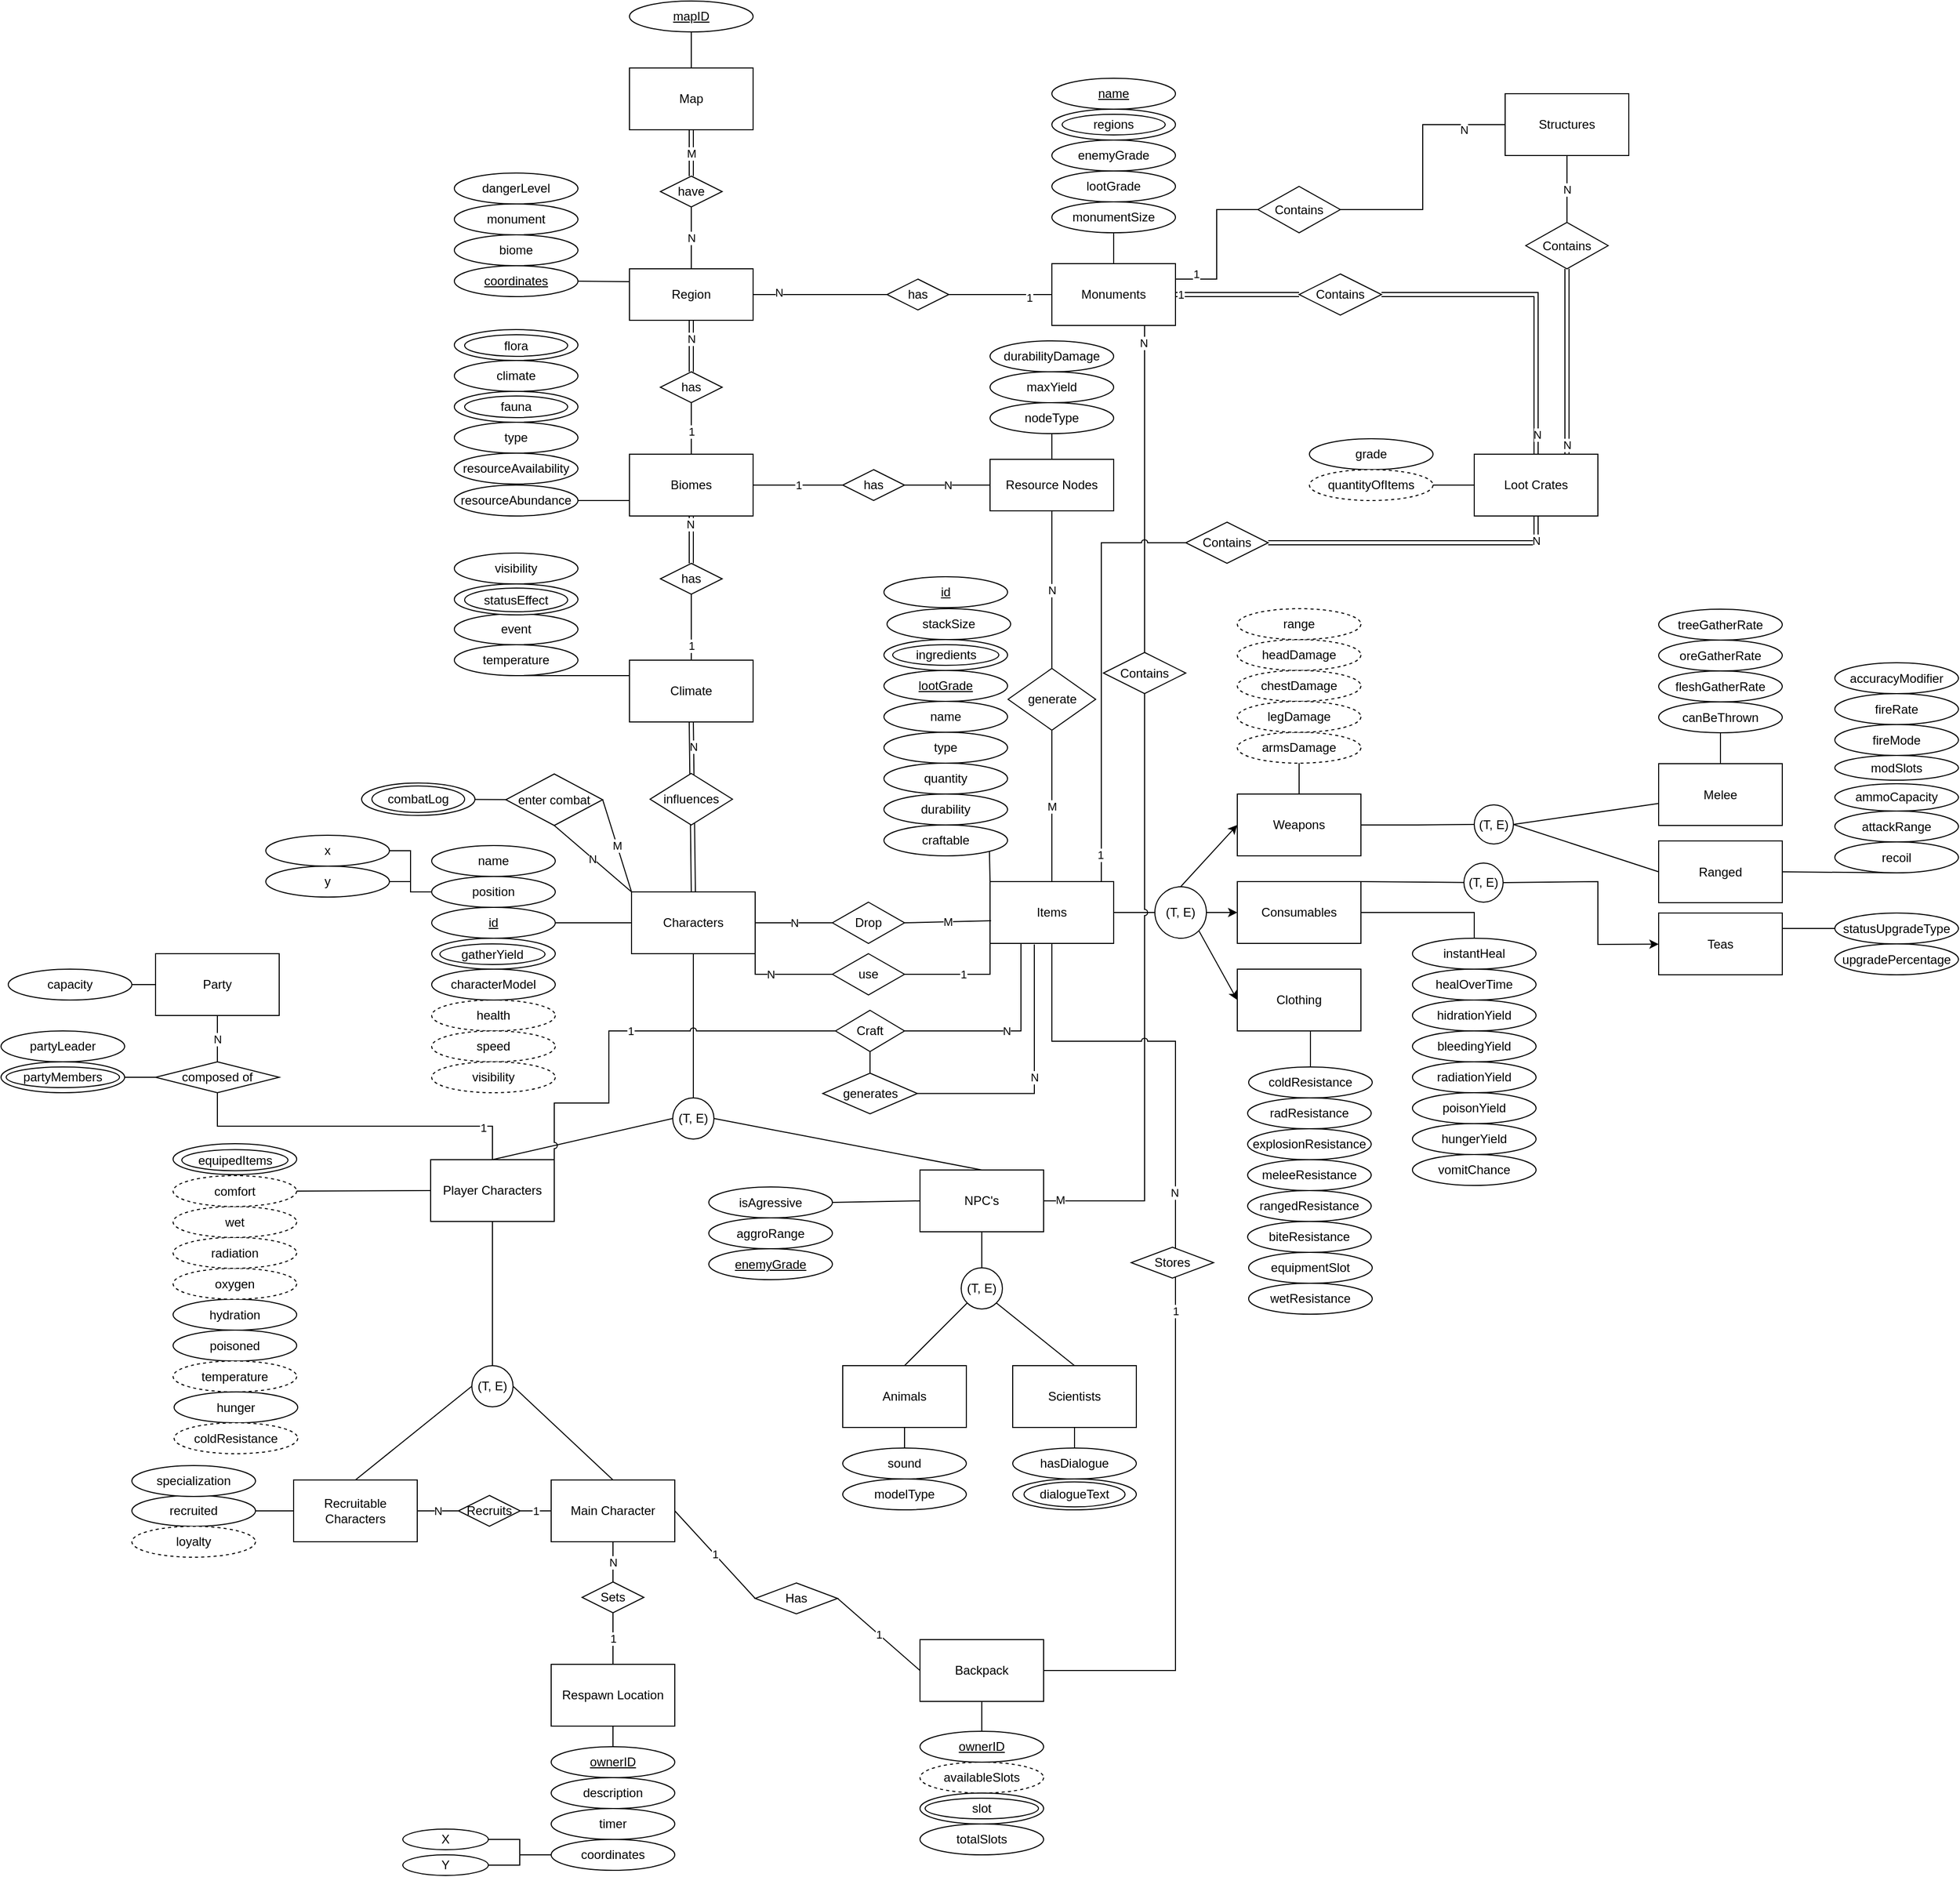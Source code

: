 <mxfile version="17.2.4" type="github">
  <diagram id="C5RBs43oDa-KdzZeNtuy" name="Page-1">
    <mxGraphModel dx="1733" dy="2056" grid="1" gridSize="10" guides="1" tooltips="1" connect="1" arrows="1" fold="1" page="1" pageScale="1" pageWidth="827" pageHeight="1169" math="0" shadow="0">
      <root>
        <mxCell id="WIyWlLk6GJQsqaUBKTNV-0" />
        <mxCell id="WIyWlLk6GJQsqaUBKTNV-1" parent="WIyWlLk6GJQsqaUBKTNV-0" />
        <mxCell id="-zSHWPrO5UsilE2_2Vzc-60" style="edgeStyle=none;rounded=0;jumpStyle=arc;orthogonalLoop=1;jettySize=auto;html=1;exitX=0;exitY=0;exitDx=0;exitDy=0;entryX=1;entryY=1;entryDx=0;entryDy=0;endArrow=none;endFill=0;" parent="WIyWlLk6GJQsqaUBKTNV-1" source="OJwY6KHNOnWyT61h1TXV-4" target="-zSHWPrO5UsilE2_2Vzc-58" edge="1">
          <mxGeometry relative="1" as="geometry" />
        </mxCell>
        <mxCell id="OJwY6KHNOnWyT61h1TXV-4" value="Items" style="rounded=0;whiteSpace=wrap;html=1;" parent="WIyWlLk6GJQsqaUBKTNV-1" vertex="1">
          <mxGeometry x="610" y="-275" width="120" height="60" as="geometry" />
        </mxCell>
        <mxCell id="UHp47Q1jyJyuSNZyAN0i-2" style="edgeStyle=orthogonalEdgeStyle;rounded=0;orthogonalLoop=1;jettySize=auto;html=1;exitX=1;exitY=0.5;exitDx=0;exitDy=0;entryX=0;entryY=0.5;entryDx=0;entryDy=0;endArrow=none;endFill=0;" parent="WIyWlLk6GJQsqaUBKTNV-1" source="OJwY6KHNOnWyT61h1TXV-1" target="UHp47Q1jyJyuSNZyAN0i-0" edge="1">
          <mxGeometry relative="1" as="geometry" />
        </mxCell>
        <mxCell id="OJwY6KHNOnWyT61h1TXV-1" value="Weapons" style="rounded=0;whiteSpace=wrap;html=1;" parent="WIyWlLk6GJQsqaUBKTNV-1" vertex="1">
          <mxGeometry x="850" y="-360" width="120" height="60" as="geometry" />
        </mxCell>
        <mxCell id="D26ATLSQnkD5R62mTnJR-33" style="edgeStyle=orthogonalEdgeStyle;rounded=0;orthogonalLoop=1;jettySize=auto;html=1;exitX=1;exitY=0.5;exitDx=0;exitDy=0;entryX=0;entryY=0.5;entryDx=0;entryDy=0;endArrow=none;endFill=0;jumpStyle=arc;" parent="WIyWlLk6GJQsqaUBKTNV-1" source="OJwY6KHNOnWyT61h1TXV-2" target="D26ATLSQnkD5R62mTnJR-21" edge="1">
          <mxGeometry relative="1" as="geometry">
            <Array as="points">
              <mxPoint x="970" y="-139" />
              <mxPoint x="921" y="-139" />
              <mxPoint x="921" y="-80" />
            </Array>
          </mxGeometry>
        </mxCell>
        <mxCell id="OJwY6KHNOnWyT61h1TXV-2" value="Clothing" style="rounded=0;whiteSpace=wrap;html=1;" parent="WIyWlLk6GJQsqaUBKTNV-1" vertex="1">
          <mxGeometry x="850" y="-190" width="120" height="60" as="geometry" />
        </mxCell>
        <mxCell id="OJwY6KHNOnWyT61h1TXV-6" value="(T, E)" style="ellipse;whiteSpace=wrap;html=1;aspect=fixed;" parent="WIyWlLk6GJQsqaUBKTNV-1" vertex="1">
          <mxGeometry x="770" y="-270" width="50" height="50" as="geometry" />
        </mxCell>
        <mxCell id="OJwY6KHNOnWyT61h1TXV-8" value="" style="endArrow=classic;html=1;rounded=0;entryX=0;entryY=0.5;entryDx=0;entryDy=0;exitX=0.5;exitY=0;exitDx=0;exitDy=0;" parent="WIyWlLk6GJQsqaUBKTNV-1" source="OJwY6KHNOnWyT61h1TXV-6" target="OJwY6KHNOnWyT61h1TXV-1" edge="1">
          <mxGeometry width="50" height="50" relative="1" as="geometry">
            <mxPoint x="760" y="-185" as="sourcePoint" />
            <mxPoint x="850" y="-335" as="targetPoint" />
          </mxGeometry>
        </mxCell>
        <mxCell id="OJwY6KHNOnWyT61h1TXV-9" value="" style="endArrow=classic;html=1;rounded=0;entryX=0;entryY=0.5;entryDx=0;entryDy=0;exitX=1;exitY=1;exitDx=0;exitDy=0;" parent="WIyWlLk6GJQsqaUBKTNV-1" source="OJwY6KHNOnWyT61h1TXV-6" target="OJwY6KHNOnWyT61h1TXV-2" edge="1">
          <mxGeometry width="50" height="50" relative="1" as="geometry">
            <mxPoint x="760" y="-185" as="sourcePoint" />
            <mxPoint x="850" y="-245" as="targetPoint" />
          </mxGeometry>
        </mxCell>
        <mxCell id="OJwY6KHNOnWyT61h1TXV-11" value="" style="endArrow=none;html=1;rounded=0;entryX=0;entryY=0.5;entryDx=0;entryDy=0;exitX=1;exitY=0.5;exitDx=0;exitDy=0;" parent="WIyWlLk6GJQsqaUBKTNV-1" source="OJwY6KHNOnWyT61h1TXV-4" target="OJwY6KHNOnWyT61h1TXV-6" edge="1">
          <mxGeometry width="50" height="50" relative="1" as="geometry">
            <mxPoint x="760" y="-345" as="sourcePoint" />
            <mxPoint x="810" y="-395" as="targetPoint" />
          </mxGeometry>
        </mxCell>
        <mxCell id="OJwY6KHNOnWyT61h1TXV-41" value="N" style="endArrow=none;html=1;rounded=0;exitX=0;exitY=0.5;exitDx=0;exitDy=0;entryX=1;entryY=0.5;entryDx=0;entryDy=0;startArrow=none;endFill=0;" parent="WIyWlLk6GJQsqaUBKTNV-1" source="OJwY6KHNOnWyT61h1TXV-40" target="uLVhCN9LuA4ormxbeh18-166" edge="1">
          <mxGeometry width="50" height="50" relative="1" as="geometry">
            <mxPoint x="510" y="-260" as="sourcePoint" />
            <mxPoint x="380.0" y="-245" as="targetPoint" />
          </mxGeometry>
        </mxCell>
        <mxCell id="OJwY6KHNOnWyT61h1TXV-40" value="Drop" style="rhombus;whiteSpace=wrap;html=1;" parent="WIyWlLk6GJQsqaUBKTNV-1" vertex="1">
          <mxGeometry x="457" y="-255" width="70" height="40" as="geometry" />
        </mxCell>
        <mxCell id="OJwY6KHNOnWyT61h1TXV-42" value="M" style="endArrow=none;html=1;rounded=0;exitX=0.008;exitY=0.633;exitDx=0;exitDy=0;entryX=1;entryY=0.5;entryDx=0;entryDy=0;endFill=0;exitPerimeter=0;startArrow=none;startFill=0;" parent="WIyWlLk6GJQsqaUBKTNV-1" source="OJwY6KHNOnWyT61h1TXV-4" target="OJwY6KHNOnWyT61h1TXV-40" edge="1">
          <mxGeometry width="50" height="50" relative="1" as="geometry">
            <mxPoint x="610" y="-245" as="sourcePoint" />
            <mxPoint x="380" y="-245" as="targetPoint" />
          </mxGeometry>
        </mxCell>
        <mxCell id="VYQuqurXk1ev6Ly3l2aM-8" value="N" style="edgeStyle=orthogonalEdgeStyle;rounded=0;orthogonalLoop=1;jettySize=auto;html=1;exitX=0.5;exitY=1;exitDx=0;exitDy=0;entryX=0.5;entryY=0;entryDx=0;entryDy=0;startArrow=none;endArrow=none;endFill=0;" parent="WIyWlLk6GJQsqaUBKTNV-1" source="VYQuqurXk1ev6Ly3l2aM-9" target="VYQuqurXk1ev6Ly3l2aM-3" edge="1">
          <mxGeometry relative="1" as="geometry" />
        </mxCell>
        <mxCell id="VYQuqurXk1ev6Ly3l2aM-0" value="Map" style="rounded=0;whiteSpace=wrap;html=1;" parent="WIyWlLk6GJQsqaUBKTNV-1" vertex="1">
          <mxGeometry x="260" y="-1065" width="120" height="60" as="geometry" />
        </mxCell>
        <mxCell id="YpgS21uu3NGaCWCV9_6U-2" value="N" style="edgeStyle=orthogonalEdgeStyle;rounded=0;orthogonalLoop=1;jettySize=auto;html=1;exitX=1;exitY=0.5;exitDx=0;exitDy=0;entryX=0;entryY=0.5;entryDx=0;entryDy=0;startArrow=none;endArrow=none;endFill=0;" parent="WIyWlLk6GJQsqaUBKTNV-1" source="YpgS21uu3NGaCWCV9_6U-3" target="YpgS21uu3NGaCWCV9_6U-0" edge="1">
          <mxGeometry relative="1" as="geometry" />
        </mxCell>
        <mxCell id="VYQuqurXk1ev6Ly3l2aM-2" value="Biomes" style="rounded=0;whiteSpace=wrap;html=1;" parent="WIyWlLk6GJQsqaUBKTNV-1" vertex="1">
          <mxGeometry x="260" y="-690" width="120" height="60" as="geometry" />
        </mxCell>
        <mxCell id="VYQuqurXk1ev6Ly3l2aM-3" value="Region" style="rounded=0;whiteSpace=wrap;html=1;" parent="WIyWlLk6GJQsqaUBKTNV-1" vertex="1">
          <mxGeometry x="260" y="-870" width="120" height="50" as="geometry" />
        </mxCell>
        <mxCell id="2D-uhQXSDhw1c9o0qNFz-20" style="edgeStyle=orthogonalEdgeStyle;rounded=0;orthogonalLoop=1;jettySize=auto;html=1;entryX=0;entryY=0.5;entryDx=0;entryDy=0;endArrow=none;endFill=0;" parent="WIyWlLk6GJQsqaUBKTNV-1" source="VYQuqurXk1ev6Ly3l2aM-4" target="2D-uhQXSDhw1c9o0qNFz-19" edge="1">
          <mxGeometry relative="1" as="geometry">
            <Array as="points">
              <mxPoint x="830" y="-860" />
              <mxPoint x="830" y="-927" />
            </Array>
          </mxGeometry>
        </mxCell>
        <mxCell id="2D-uhQXSDhw1c9o0qNFz-24" value="1" style="edgeLabel;html=1;align=center;verticalAlign=middle;resizable=0;points=[];" parent="2D-uhQXSDhw1c9o0qNFz-20" vertex="1" connectable="0">
          <mxGeometry x="-0.54" y="4" relative="1" as="geometry">
            <mxPoint x="-14" y="-1" as="offset" />
          </mxGeometry>
        </mxCell>
        <mxCell id="D26ATLSQnkD5R62mTnJR-34" style="edgeStyle=orthogonalEdgeStyle;rounded=0;jumpStyle=arc;orthogonalLoop=1;jettySize=auto;html=1;exitX=1;exitY=1;exitDx=0;exitDy=0;entryX=1;entryY=0.5;entryDx=0;entryDy=0;endArrow=none;endFill=0;" parent="WIyWlLk6GJQsqaUBKTNV-1" source="VYQuqurXk1ev6Ly3l2aM-4" target="uLVhCN9LuA4ormxbeh18-179" edge="1">
          <mxGeometry relative="1" as="geometry">
            <Array as="points">
              <mxPoint x="760" y="-815" />
              <mxPoint x="760" y="35" />
            </Array>
          </mxGeometry>
        </mxCell>
        <mxCell id="D26ATLSQnkD5R62mTnJR-38" value="N" style="edgeLabel;html=1;align=center;verticalAlign=middle;resizable=0;points=[];" parent="D26ATLSQnkD5R62mTnJR-34" vertex="1" connectable="0">
          <mxGeometry x="-0.904" y="-1" relative="1" as="geometry">
            <mxPoint as="offset" />
          </mxGeometry>
        </mxCell>
        <mxCell id="D26ATLSQnkD5R62mTnJR-39" value="M" style="edgeLabel;html=1;align=center;verticalAlign=middle;resizable=0;points=[];" parent="D26ATLSQnkD5R62mTnJR-34" vertex="1" connectable="0">
          <mxGeometry x="0.967" y="-1" relative="1" as="geometry">
            <mxPoint as="offset" />
          </mxGeometry>
        </mxCell>
        <mxCell id="VYQuqurXk1ev6Ly3l2aM-4" value="Monuments" style="rounded=0;whiteSpace=wrap;html=1;" parent="WIyWlLk6GJQsqaUBKTNV-1" vertex="1">
          <mxGeometry x="670" y="-875" width="120" height="60" as="geometry" />
        </mxCell>
        <mxCell id="VYQuqurXk1ev6Ly3l2aM-9" value="have" style="rhombus;whiteSpace=wrap;html=1;" parent="WIyWlLk6GJQsqaUBKTNV-1" vertex="1">
          <mxGeometry x="290" y="-960" width="60" height="30" as="geometry" />
        </mxCell>
        <mxCell id="VYQuqurXk1ev6Ly3l2aM-10" value="M" style="edgeStyle=orthogonalEdgeStyle;rounded=0;orthogonalLoop=1;jettySize=auto;html=1;exitX=0.5;exitY=1;exitDx=0;exitDy=0;entryX=0.5;entryY=0;entryDx=0;entryDy=0;endArrow=none;shape=link;" parent="WIyWlLk6GJQsqaUBKTNV-1" source="VYQuqurXk1ev6Ly3l2aM-0" target="VYQuqurXk1ev6Ly3l2aM-9" edge="1">
          <mxGeometry relative="1" as="geometry">
            <mxPoint x="320" y="-1005" as="sourcePoint" />
            <mxPoint x="320" y="-870" as="targetPoint" />
          </mxGeometry>
        </mxCell>
        <mxCell id="VYQuqurXk1ev6Ly3l2aM-18" value="" style="endArrow=none;html=1;rounded=0;exitX=1;exitY=0.5;exitDx=0;exitDy=0;entryX=0;entryY=0.5;entryDx=0;entryDy=0;startArrow=none;endFill=0;" parent="WIyWlLk6GJQsqaUBKTNV-1" source="VYQuqurXk1ev6Ly3l2aM-26" target="VYQuqurXk1ev6Ly3l2aM-4" edge="1">
          <mxGeometry width="50" height="50" relative="1" as="geometry">
            <mxPoint x="35" y="-720" as="sourcePoint" />
            <mxPoint x="-15" y="-720" as="targetPoint" />
          </mxGeometry>
        </mxCell>
        <mxCell id="VYQuqurXk1ev6Ly3l2aM-33" value="1" style="edgeLabel;html=1;align=center;verticalAlign=middle;resizable=0;points=[];" parent="VYQuqurXk1ev6Ly3l2aM-18" vertex="1" connectable="0">
          <mxGeometry x="0.557" y="-3" relative="1" as="geometry">
            <mxPoint as="offset" />
          </mxGeometry>
        </mxCell>
        <mxCell id="VYQuqurXk1ev6Ly3l2aM-20" value="" style="endArrow=none;html=1;rounded=0;exitX=0.5;exitY=1;exitDx=0;exitDy=0;entryX=0.5;entryY=0;entryDx=0;entryDy=0;startArrow=none;endFill=0;" parent="WIyWlLk6GJQsqaUBKTNV-1" source="VYQuqurXk1ev6Ly3l2aM-21" target="VYQuqurXk1ev6Ly3l2aM-2" edge="1">
          <mxGeometry width="50" height="50" relative="1" as="geometry">
            <mxPoint x="274" y="-770" as="sourcePoint" />
            <mxPoint x="324" y="-820" as="targetPoint" />
          </mxGeometry>
        </mxCell>
        <mxCell id="VYQuqurXk1ev6Ly3l2aM-30" value="1" style="edgeLabel;html=1;align=center;verticalAlign=middle;resizable=0;points=[];" parent="VYQuqurXk1ev6Ly3l2aM-20" vertex="1" connectable="0">
          <mxGeometry x="0.506" y="1" relative="1" as="geometry">
            <mxPoint x="-1" y="-10" as="offset" />
          </mxGeometry>
        </mxCell>
        <mxCell id="VYQuqurXk1ev6Ly3l2aM-38" value="Climate" style="rounded=0;whiteSpace=wrap;html=1;" parent="WIyWlLk6GJQsqaUBKTNV-1" vertex="1">
          <mxGeometry x="260" y="-490" width="120" height="60" as="geometry" />
        </mxCell>
        <mxCell id="VYQuqurXk1ev6Ly3l2aM-39" style="edgeStyle=orthogonalEdgeStyle;rounded=0;orthogonalLoop=1;jettySize=auto;html=1;exitX=0.5;exitY=1;exitDx=0;exitDy=0;" parent="WIyWlLk6GJQsqaUBKTNV-1" source="VYQuqurXk1ev6Ly3l2aM-4" target="VYQuqurXk1ev6Ly3l2aM-4" edge="1">
          <mxGeometry relative="1" as="geometry" />
        </mxCell>
        <mxCell id="VYQuqurXk1ev6Ly3l2aM-42" value="" style="endArrow=none;html=1;rounded=0;exitX=0.5;exitY=1;exitDx=0;exitDy=0;entryX=0.5;entryY=0;entryDx=0;entryDy=0;startArrow=none;endFill=0;" parent="WIyWlLk6GJQsqaUBKTNV-1" source="VYQuqurXk1ev6Ly3l2aM-43" target="VYQuqurXk1ev6Ly3l2aM-38" edge="1">
          <mxGeometry width="50" height="50" relative="1" as="geometry">
            <mxPoint x="325" y="-780" as="sourcePoint" />
            <mxPoint x="325" y="-720" as="targetPoint" />
          </mxGeometry>
        </mxCell>
        <mxCell id="VYQuqurXk1ev6Ly3l2aM-46" value="1" style="edgeLabel;html=1;align=center;verticalAlign=middle;resizable=0;points=[];" parent="VYQuqurXk1ev6Ly3l2aM-42" vertex="1" connectable="0">
          <mxGeometry x="0.543" relative="1" as="geometry">
            <mxPoint as="offset" />
          </mxGeometry>
        </mxCell>
        <mxCell id="VYQuqurXk1ev6Ly3l2aM-49" value="" style="endArrow=classic;html=1;rounded=0;exitX=0.5;exitY=1;exitDx=0;exitDy=0;entryX=0.5;entryY=0;entryDx=0;entryDy=0;shape=link;" parent="WIyWlLk6GJQsqaUBKTNV-1" source="VYQuqurXk1ev6Ly3l2aM-38" target="uLVhCN9LuA4ormxbeh18-166" edge="1">
          <mxGeometry width="50" height="50" relative="1" as="geometry">
            <mxPoint x="320" y="-380" as="sourcePoint" />
            <mxPoint x="320.0" y="-275" as="targetPoint" />
          </mxGeometry>
        </mxCell>
        <mxCell id="VYQuqurXk1ev6Ly3l2aM-52" value="N" style="edgeLabel;html=1;align=center;verticalAlign=middle;resizable=0;points=[];" parent="VYQuqurXk1ev6Ly3l2aM-49" vertex="1" connectable="0">
          <mxGeometry x="-0.716" y="1" relative="1" as="geometry">
            <mxPoint as="offset" />
          </mxGeometry>
        </mxCell>
        <mxCell id="VYQuqurXk1ev6Ly3l2aM-50" value="influences" style="rhombus;whiteSpace=wrap;html=1;" parent="WIyWlLk6GJQsqaUBKTNV-1" vertex="1">
          <mxGeometry x="280" y="-380" width="80" height="50" as="geometry" />
        </mxCell>
        <mxCell id="YpgS21uu3NGaCWCV9_6U-1" value="M" style="edgeStyle=orthogonalEdgeStyle;rounded=0;orthogonalLoop=1;jettySize=auto;html=1;exitX=0.5;exitY=1;exitDx=0;exitDy=0;entryX=0.5;entryY=0;entryDx=0;entryDy=0;startArrow=none;endArrow=none;endFill=0;" parent="WIyWlLk6GJQsqaUBKTNV-1" source="YpgS21uu3NGaCWCV9_6U-5" target="OJwY6KHNOnWyT61h1TXV-4" edge="1">
          <mxGeometry relative="1" as="geometry" />
        </mxCell>
        <mxCell id="-zSHWPrO5UsilE2_2Vzc-80" style="edgeStyle=none;rounded=0;jumpStyle=arc;orthogonalLoop=1;jettySize=auto;html=1;exitX=0.5;exitY=0;exitDx=0;exitDy=0;entryX=0.5;entryY=1;entryDx=0;entryDy=0;endArrow=none;endFill=0;" parent="WIyWlLk6GJQsqaUBKTNV-1" source="YpgS21uu3NGaCWCV9_6U-0" target="-zSHWPrO5UsilE2_2Vzc-79" edge="1">
          <mxGeometry relative="1" as="geometry" />
        </mxCell>
        <mxCell id="YpgS21uu3NGaCWCV9_6U-0" value="Resource Nodes" style="rounded=0;whiteSpace=wrap;html=1;" parent="WIyWlLk6GJQsqaUBKTNV-1" vertex="1">
          <mxGeometry x="610" y="-685" width="120" height="50" as="geometry" />
        </mxCell>
        <mxCell id="YpgS21uu3NGaCWCV9_6U-3" value="has" style="rhombus;whiteSpace=wrap;html=1;" parent="WIyWlLk6GJQsqaUBKTNV-1" vertex="1">
          <mxGeometry x="467" y="-675" width="60" height="30" as="geometry" />
        </mxCell>
        <mxCell id="YpgS21uu3NGaCWCV9_6U-4" value="1" style="edgeStyle=orthogonalEdgeStyle;rounded=0;orthogonalLoop=1;jettySize=auto;html=1;exitX=1;exitY=0.5;exitDx=0;exitDy=0;entryX=0;entryY=0.5;entryDx=0;entryDy=0;endArrow=none;" parent="WIyWlLk6GJQsqaUBKTNV-1" source="VYQuqurXk1ev6Ly3l2aM-2" target="YpgS21uu3NGaCWCV9_6U-3" edge="1">
          <mxGeometry relative="1" as="geometry">
            <mxPoint x="380" y="-660" as="sourcePoint" />
            <mxPoint x="610" y="-660" as="targetPoint" />
          </mxGeometry>
        </mxCell>
        <mxCell id="YpgS21uu3NGaCWCV9_6U-5" value="generate" style="rhombus;whiteSpace=wrap;html=1;" parent="WIyWlLk6GJQsqaUBKTNV-1" vertex="1">
          <mxGeometry x="627.5" y="-482" width="85" height="60" as="geometry" />
        </mxCell>
        <mxCell id="YpgS21uu3NGaCWCV9_6U-6" value="N" style="edgeStyle=orthogonalEdgeStyle;rounded=0;orthogonalLoop=1;jettySize=auto;html=1;exitX=0.5;exitY=1;exitDx=0;exitDy=0;entryX=0.5;entryY=0;entryDx=0;entryDy=0;endArrow=none;" parent="WIyWlLk6GJQsqaUBKTNV-1" source="YpgS21uu3NGaCWCV9_6U-0" target="YpgS21uu3NGaCWCV9_6U-5" edge="1">
          <mxGeometry relative="1" as="geometry">
            <mxPoint x="670" y="-635" as="sourcePoint" />
            <mxPoint x="670" y="-275" as="targetPoint" />
          </mxGeometry>
        </mxCell>
        <mxCell id="-jBMVGJU2QKtCugC65hU-28" value="N" style="edgeStyle=orthogonalEdgeStyle;rounded=0;orthogonalLoop=1;jettySize=auto;html=1;exitX=0.5;exitY=1;exitDx=0;exitDy=0;strokeColor=default;endArrow=none;endFill=0;startArrow=none;startFill=0;entryX=1;entryY=0.5;entryDx=0;entryDy=0;shape=link;" parent="WIyWlLk6GJQsqaUBKTNV-1" source="-jBMVGJU2QKtCugC65hU-0" target="-jBMVGJU2QKtCugC65hU-22" edge="1">
          <mxGeometry x="-0.833" relative="1" as="geometry">
            <mxPoint as="offset" />
          </mxGeometry>
        </mxCell>
        <mxCell id="rx5EJJtKHUXRAvVFgx5E-4" style="edgeStyle=orthogonalEdgeStyle;rounded=0;orthogonalLoop=1;jettySize=auto;html=1;endArrow=none;endFill=0;exitX=1;exitY=0.75;exitDx=0;exitDy=0;entryX=0;entryY=0.5;entryDx=0;entryDy=0;" parent="WIyWlLk6GJQsqaUBKTNV-1" source="-jBMVGJU2QKtCugC65hU-0" target="rx5EJJtKHUXRAvVFgx5E-5" edge="1">
          <mxGeometry relative="1" as="geometry">
            <mxPoint x="1270" y="-610" as="targetPoint" />
            <Array as="points">
              <mxPoint x="1200" y="-660" />
            </Array>
          </mxGeometry>
        </mxCell>
        <mxCell id="-jBMVGJU2QKtCugC65hU-0" value="Loot Crates" style="rounded=0;whiteSpace=wrap;html=1;" parent="WIyWlLk6GJQsqaUBKTNV-1" vertex="1">
          <mxGeometry x="1080" y="-690" width="120" height="60" as="geometry" />
        </mxCell>
        <mxCell id="VYQuqurXk1ev6Ly3l2aM-26" value="has" style="rhombus;whiteSpace=wrap;html=1;" parent="WIyWlLk6GJQsqaUBKTNV-1" vertex="1">
          <mxGeometry x="510" y="-860" width="60" height="30" as="geometry" />
        </mxCell>
        <mxCell id="-jBMVGJU2QKtCugC65hU-3" value="" style="endArrow=none;html=1;rounded=0;exitX=1;exitY=0.5;exitDx=0;exitDy=0;entryX=0;entryY=0.5;entryDx=0;entryDy=0;endFill=0;" parent="WIyWlLk6GJQsqaUBKTNV-1" source="VYQuqurXk1ev6Ly3l2aM-3" target="VYQuqurXk1ev6Ly3l2aM-26" edge="1">
          <mxGeometry width="50" height="50" relative="1" as="geometry">
            <mxPoint x="380" y="-845" as="sourcePoint" />
            <mxPoint x="515" y="-845" as="targetPoint" />
          </mxGeometry>
        </mxCell>
        <mxCell id="-jBMVGJU2QKtCugC65hU-4" value="N" style="edgeLabel;html=1;align=center;verticalAlign=middle;resizable=0;points=[];" parent="-jBMVGJU2QKtCugC65hU-3" vertex="1" connectable="0">
          <mxGeometry x="-0.623" y="2" relative="1" as="geometry">
            <mxPoint as="offset" />
          </mxGeometry>
        </mxCell>
        <mxCell id="snmEIVNfXAh6QChqygCh-4" value="N" style="edgeStyle=orthogonalEdgeStyle;rounded=0;orthogonalLoop=1;jettySize=auto;html=1;exitX=0.5;exitY=1;exitDx=0;exitDy=0;entryX=0.5;entryY=0;entryDx=0;entryDy=0;startArrow=none;startFill=0;endArrow=none;endFill=0;" parent="WIyWlLk6GJQsqaUBKTNV-1" source="-jBMVGJU2QKtCugC65hU-6" target="-jBMVGJU2QKtCugC65hU-36" edge="1">
          <mxGeometry relative="1" as="geometry" />
        </mxCell>
        <mxCell id="-jBMVGJU2QKtCugC65hU-6" value="Structures" style="rounded=0;whiteSpace=wrap;html=1;" parent="WIyWlLk6GJQsqaUBKTNV-1" vertex="1">
          <mxGeometry x="1110" y="-1040" width="120" height="60" as="geometry" />
        </mxCell>
        <mxCell id="-jBMVGJU2QKtCugC65hU-13" style="edgeStyle=orthogonalEdgeStyle;rounded=0;orthogonalLoop=1;jettySize=auto;html=1;endArrow=none;endFill=0;shape=link;" parent="WIyWlLk6GJQsqaUBKTNV-1" source="-jBMVGJU2QKtCugC65hU-8" target="-jBMVGJU2QKtCugC65hU-0" edge="1">
          <mxGeometry relative="1" as="geometry" />
        </mxCell>
        <mxCell id="-jBMVGJU2QKtCugC65hU-31" value="N" style="edgeLabel;html=1;align=center;verticalAlign=middle;resizable=0;points=[];" parent="-jBMVGJU2QKtCugC65hU-13" vertex="1" connectable="0">
          <mxGeometry x="0.874" y="1" relative="1" as="geometry">
            <mxPoint as="offset" />
          </mxGeometry>
        </mxCell>
        <mxCell id="-jBMVGJU2QKtCugC65hU-14" style="edgeStyle=orthogonalEdgeStyle;rounded=0;orthogonalLoop=1;jettySize=auto;html=1;exitX=0.5;exitY=1;exitDx=0;exitDy=0;" parent="WIyWlLk6GJQsqaUBKTNV-1" source="-jBMVGJU2QKtCugC65hU-0" target="-jBMVGJU2QKtCugC65hU-0" edge="1">
          <mxGeometry relative="1" as="geometry" />
        </mxCell>
        <mxCell id="-jBMVGJU2QKtCugC65hU-16" style="edgeStyle=orthogonalEdgeStyle;rounded=0;orthogonalLoop=1;jettySize=auto;html=1;exitX=0.5;exitY=1;exitDx=0;exitDy=0;" parent="WIyWlLk6GJQsqaUBKTNV-1" source="VYQuqurXk1ev6Ly3l2aM-26" target="VYQuqurXk1ev6Ly3l2aM-26" edge="1">
          <mxGeometry relative="1" as="geometry" />
        </mxCell>
        <mxCell id="VYQuqurXk1ev6Ly3l2aM-21" value="has" style="rhombus;whiteSpace=wrap;html=1;" parent="WIyWlLk6GJQsqaUBKTNV-1" vertex="1">
          <mxGeometry x="290" y="-770" width="60" height="30" as="geometry" />
        </mxCell>
        <mxCell id="-jBMVGJU2QKtCugC65hU-17" value="" style="endArrow=classic;html=1;rounded=0;entryX=0.5;entryY=0;entryDx=0;entryDy=0;endFill=1;shape=link;" parent="WIyWlLk6GJQsqaUBKTNV-1" target="VYQuqurXk1ev6Ly3l2aM-21" edge="1">
          <mxGeometry width="50" height="50" relative="1" as="geometry">
            <mxPoint x="320" y="-820" as="sourcePoint" />
            <mxPoint x="320" y="-690" as="targetPoint" />
          </mxGeometry>
        </mxCell>
        <mxCell id="-jBMVGJU2QKtCugC65hU-18" value="N" style="edgeLabel;html=1;align=center;verticalAlign=middle;resizable=0;points=[];" parent="-jBMVGJU2QKtCugC65hU-17" vertex="1" connectable="0">
          <mxGeometry x="-0.513" relative="1" as="geometry">
            <mxPoint y="6" as="offset" />
          </mxGeometry>
        </mxCell>
        <mxCell id="-jBMVGJU2QKtCugC65hU-27" style="edgeStyle=orthogonalEdgeStyle;rounded=0;orthogonalLoop=1;jettySize=auto;html=1;exitX=0;exitY=0.5;exitDx=0;exitDy=0;entryX=1;entryY=0;entryDx=0;entryDy=0;endArrow=none;endFill=0;jumpStyle=arc;" parent="WIyWlLk6GJQsqaUBKTNV-1" source="-jBMVGJU2QKtCugC65hU-22" edge="1">
          <mxGeometry relative="1" as="geometry">
            <mxPoint x="798" y="-604" as="sourcePoint" />
            <mxPoint x="728" y="-275" as="targetPoint" />
            <Array as="points">
              <mxPoint x="718" y="-604" />
              <mxPoint x="718" y="-275" />
            </Array>
          </mxGeometry>
        </mxCell>
        <mxCell id="-jBMVGJU2QKtCugC65hU-30" value="1" style="edgeLabel;html=1;align=center;verticalAlign=middle;resizable=0;points=[];" parent="-jBMVGJU2QKtCugC65hU-27" vertex="1" connectable="0">
          <mxGeometry x="0.828" y="-1" relative="1" as="geometry">
            <mxPoint as="offset" />
          </mxGeometry>
        </mxCell>
        <mxCell id="-jBMVGJU2QKtCugC65hU-22" value="Contains" style="rhombus;whiteSpace=wrap;html=1;" parent="WIyWlLk6GJQsqaUBKTNV-1" vertex="1">
          <mxGeometry x="800" y="-624" width="80" height="40" as="geometry" />
        </mxCell>
        <mxCell id="-zSHWPrO5UsilE2_2Vzc-107" value="" style="edgeStyle=none;rounded=0;jumpStyle=arc;orthogonalLoop=1;jettySize=auto;html=1;endArrow=classic;endFill=1;exitX=1;exitY=0.5;exitDx=0;exitDy=0;startArrow=none;" parent="WIyWlLk6GJQsqaUBKTNV-1" source="UHp47Q1jyJyuSNZyAN0i-5" target="-zSHWPrO5UsilE2_2Vzc-106" edge="1">
          <mxGeometry relative="1" as="geometry">
            <Array as="points">
              <mxPoint x="1200" y="-275" />
              <mxPoint x="1200" y="-214" />
            </Array>
          </mxGeometry>
        </mxCell>
        <mxCell id="3XOe97P2HTG3HufMRtG4-0" style="edgeStyle=orthogonalEdgeStyle;rounded=0;orthogonalLoop=1;jettySize=auto;html=1;exitX=1;exitY=0.5;exitDx=0;exitDy=0;entryX=0.5;entryY=0;entryDx=0;entryDy=0;endArrow=none;endFill=0;" edge="1" parent="WIyWlLk6GJQsqaUBKTNV-1" source="-jBMVGJU2QKtCugC65hU-41" target="-zSHWPrO5UsilE2_2Vzc-96">
          <mxGeometry relative="1" as="geometry" />
        </mxCell>
        <mxCell id="-jBMVGJU2QKtCugC65hU-41" value="Consumables" style="rounded=0;whiteSpace=wrap;html=1;" parent="WIyWlLk6GJQsqaUBKTNV-1" vertex="1">
          <mxGeometry x="850" y="-275" width="120" height="60" as="geometry" />
        </mxCell>
        <mxCell id="-jBMVGJU2QKtCugC65hU-42" value="" style="endArrow=classic;html=1;rounded=0;strokeColor=default;jumpStyle=arc;exitX=1;exitY=0.5;exitDx=0;exitDy=0;entryX=0;entryY=0.5;entryDx=0;entryDy=0;" parent="WIyWlLk6GJQsqaUBKTNV-1" source="OJwY6KHNOnWyT61h1TXV-6" target="-jBMVGJU2QKtCugC65hU-41" edge="1">
          <mxGeometry width="50" height="50" relative="1" as="geometry">
            <mxPoint x="890" y="-160" as="sourcePoint" />
            <mxPoint x="940" y="-210" as="targetPoint" />
          </mxGeometry>
        </mxCell>
        <mxCell id="VYQuqurXk1ev6Ly3l2aM-43" value="has" style="rhombus;whiteSpace=wrap;html=1;" parent="WIyWlLk6GJQsqaUBKTNV-1" vertex="1">
          <mxGeometry x="290" y="-584" width="60" height="30" as="geometry" />
        </mxCell>
        <mxCell id="fH18UR_oPNTHuk2-tp0Y-44" value="" style="endArrow=classic;html=1;rounded=0;exitX=0.5;exitY=1;exitDx=0;exitDy=0;entryX=0.5;entryY=0;entryDx=0;entryDy=0;endFill=1;shape=link;" parent="WIyWlLk6GJQsqaUBKTNV-1" source="VYQuqurXk1ev6Ly3l2aM-2" target="VYQuqurXk1ev6Ly3l2aM-43" edge="1">
          <mxGeometry width="50" height="50" relative="1" as="geometry">
            <mxPoint x="320" y="-630" as="sourcePoint" />
            <mxPoint x="320" y="-490" as="targetPoint" />
          </mxGeometry>
        </mxCell>
        <mxCell id="fH18UR_oPNTHuk2-tp0Y-45" value="N" style="edgeLabel;html=1;align=center;verticalAlign=middle;resizable=0;points=[];" parent="fH18UR_oPNTHuk2-tp0Y-44" vertex="1" connectable="0">
          <mxGeometry x="-0.671" y="-1" relative="1" as="geometry">
            <mxPoint as="offset" />
          </mxGeometry>
        </mxCell>
        <mxCell id="-jBMVGJU2QKtCugC65hU-8" value="Contains" style="rhombus;whiteSpace=wrap;html=1;" parent="WIyWlLk6GJQsqaUBKTNV-1" vertex="1">
          <mxGeometry x="910" y="-865" width="80" height="40" as="geometry" />
        </mxCell>
        <mxCell id="fH18UR_oPNTHuk2-tp0Y-47" value="" style="edgeStyle=orthogonalEdgeStyle;rounded=0;orthogonalLoop=1;jettySize=auto;html=1;exitX=1;exitY=0.5;exitDx=0;exitDy=0;entryX=0;entryY=0.5;entryDx=0;entryDy=0;endArrow=none;endFill=0;shape=link;" parent="WIyWlLk6GJQsqaUBKTNV-1" source="VYQuqurXk1ev6Ly3l2aM-4" target="-jBMVGJU2QKtCugC65hU-8" edge="1">
          <mxGeometry relative="1" as="geometry">
            <Array as="points" />
            <mxPoint x="790" y="-845" as="sourcePoint" />
            <mxPoint x="960" y="-1010" as="targetPoint" />
          </mxGeometry>
        </mxCell>
        <mxCell id="fH18UR_oPNTHuk2-tp0Y-48" value="1" style="edgeLabel;html=1;align=center;verticalAlign=middle;resizable=0;points=[];" parent="fH18UR_oPNTHuk2-tp0Y-47" vertex="1" connectable="0">
          <mxGeometry x="-0.913" relative="1" as="geometry">
            <mxPoint as="offset" />
          </mxGeometry>
        </mxCell>
        <mxCell id="-jBMVGJU2QKtCugC65hU-36" value="Contains" style="rhombus;whiteSpace=wrap;html=1;" parent="WIyWlLk6GJQsqaUBKTNV-1" vertex="1">
          <mxGeometry x="1130" y="-915" width="80" height="45" as="geometry" />
        </mxCell>
        <mxCell id="fH18UR_oPNTHuk2-tp0Y-51" value="" style="endArrow=none;html=1;rounded=0;strokeColor=default;exitX=0.75;exitY=0;exitDx=0;exitDy=0;entryX=0.5;entryY=1;entryDx=0;entryDy=0;endFill=0;shape=link;" parent="WIyWlLk6GJQsqaUBKTNV-1" source="-jBMVGJU2QKtCugC65hU-0" target="-jBMVGJU2QKtCugC65hU-36" edge="1">
          <mxGeometry width="50" height="50" relative="1" as="geometry">
            <mxPoint x="1080" y="-660" as="sourcePoint" />
            <mxPoint x="790" y="-815" as="targetPoint" />
            <Array as="points" />
          </mxGeometry>
        </mxCell>
        <mxCell id="fH18UR_oPNTHuk2-tp0Y-52" value="N" style="edgeLabel;html=1;align=center;verticalAlign=middle;resizable=0;points=[];" parent="fH18UR_oPNTHuk2-tp0Y-51" vertex="1" connectable="0">
          <mxGeometry x="-0.928" y="-3" relative="1" as="geometry">
            <mxPoint x="-3" y="-3" as="offset" />
          </mxGeometry>
        </mxCell>
        <mxCell id="-zSHWPrO5UsilE2_2Vzc-25" value="grade" style="ellipse;whiteSpace=wrap;html=1;" parent="WIyWlLk6GJQsqaUBKTNV-1" vertex="1">
          <mxGeometry x="920" y="-705" width="120" height="30" as="geometry" />
        </mxCell>
        <mxCell id="-zSHWPrO5UsilE2_2Vzc-30" value="fireMode" style="ellipse;whiteSpace=wrap;html=1;" parent="WIyWlLk6GJQsqaUBKTNV-1" vertex="1">
          <mxGeometry x="1430" y="-427.5" width="120" height="30" as="geometry" />
        </mxCell>
        <mxCell id="-zSHWPrO5UsilE2_2Vzc-32" value="fireRate" style="ellipse;whiteSpace=wrap;html=1;" parent="WIyWlLk6GJQsqaUBKTNV-1" vertex="1">
          <mxGeometry x="1430" y="-457.5" width="120" height="30" as="geometry" />
        </mxCell>
        <mxCell id="-zSHWPrO5UsilE2_2Vzc-75" style="edgeStyle=none;rounded=0;jumpStyle=arc;orthogonalLoop=1;jettySize=auto;html=1;exitX=0.5;exitY=0;exitDx=0;exitDy=0;entryX=0.5;entryY=1;entryDx=0;entryDy=0;endArrow=none;endFill=0;" parent="WIyWlLk6GJQsqaUBKTNV-1" source="-zSHWPrO5UsilE2_2Vzc-38" target="-zSHWPrO5UsilE2_2Vzc-71" edge="1">
          <mxGeometry relative="1" as="geometry" />
        </mxCell>
        <mxCell id="-zSHWPrO5UsilE2_2Vzc-38" value="Melee" style="rounded=0;whiteSpace=wrap;html=1;" parent="WIyWlLk6GJQsqaUBKTNV-1" vertex="1">
          <mxGeometry x="1259" y="-389.5" width="120" height="60" as="geometry" />
        </mxCell>
        <mxCell id="-zSHWPrO5UsilE2_2Vzc-83" style="edgeStyle=none;rounded=0;jumpStyle=arc;orthogonalLoop=1;jettySize=auto;html=1;exitX=1;exitY=0.5;exitDx=0;exitDy=0;entryX=0.5;entryY=1;entryDx=0;entryDy=0;endArrow=none;endFill=0;" parent="WIyWlLk6GJQsqaUBKTNV-1" source="-zSHWPrO5UsilE2_2Vzc-39" target="-zSHWPrO5UsilE2_2Vzc-50" edge="1">
          <mxGeometry relative="1" as="geometry" />
        </mxCell>
        <mxCell id="-zSHWPrO5UsilE2_2Vzc-39" value="Ranged" style="rounded=0;whiteSpace=wrap;html=1;" parent="WIyWlLk6GJQsqaUBKTNV-1" vertex="1">
          <mxGeometry x="1259" y="-314.5" width="120" height="60" as="geometry" />
        </mxCell>
        <mxCell id="-zSHWPrO5UsilE2_2Vzc-46" value="ammoCapacity" style="ellipse;whiteSpace=wrap;html=1;" parent="WIyWlLk6GJQsqaUBKTNV-1" vertex="1">
          <mxGeometry x="1430" y="-370" width="120" height="26.5" as="geometry" />
        </mxCell>
        <mxCell id="-zSHWPrO5UsilE2_2Vzc-47" value="attackRange" style="ellipse;whiteSpace=wrap;html=1;" parent="WIyWlLk6GJQsqaUBKTNV-1" vertex="1">
          <mxGeometry x="1430" y="-343.5" width="120" height="30" as="geometry" />
        </mxCell>
        <mxCell id="-zSHWPrO5UsilE2_2Vzc-50" value="recoil" style="ellipse;whiteSpace=wrap;html=1;" parent="WIyWlLk6GJQsqaUBKTNV-1" vertex="1">
          <mxGeometry x="1430" y="-313.5" width="120" height="30" as="geometry" />
        </mxCell>
        <mxCell id="-zSHWPrO5UsilE2_2Vzc-51" value="name" style="ellipse;whiteSpace=wrap;html=1;" parent="WIyWlLk6GJQsqaUBKTNV-1" vertex="1">
          <mxGeometry x="507" y="-450" width="120" height="30" as="geometry" />
        </mxCell>
        <mxCell id="-zSHWPrO5UsilE2_2Vzc-55" value="type" style="ellipse;whiteSpace=wrap;html=1;" parent="WIyWlLk6GJQsqaUBKTNV-1" vertex="1">
          <mxGeometry x="507" y="-420" width="120" height="30" as="geometry" />
        </mxCell>
        <mxCell id="-zSHWPrO5UsilE2_2Vzc-56" value="quantity" style="ellipse;whiteSpace=wrap;html=1;" parent="WIyWlLk6GJQsqaUBKTNV-1" vertex="1">
          <mxGeometry x="507" y="-390" width="120" height="30" as="geometry" />
        </mxCell>
        <mxCell id="-zSHWPrO5UsilE2_2Vzc-57" value="durability" style="ellipse;whiteSpace=wrap;html=1;" parent="WIyWlLk6GJQsqaUBKTNV-1" vertex="1">
          <mxGeometry x="507" y="-360" width="120" height="30" as="geometry" />
        </mxCell>
        <mxCell id="-zSHWPrO5UsilE2_2Vzc-58" value="craftable" style="ellipse;whiteSpace=wrap;html=1;" parent="WIyWlLk6GJQsqaUBKTNV-1" vertex="1">
          <mxGeometry x="507" y="-330" width="120" height="30" as="geometry" />
        </mxCell>
        <mxCell id="-zSHWPrO5UsilE2_2Vzc-61" value="lootGrade" style="ellipse;whiteSpace=wrap;html=1;fontStyle=4" parent="WIyWlLk6GJQsqaUBKTNV-1" vertex="1">
          <mxGeometry x="507" y="-480" width="120" height="30" as="geometry" />
        </mxCell>
        <mxCell id="-zSHWPrO5UsilE2_2Vzc-67" style="edgeStyle=none;rounded=0;jumpStyle=arc;orthogonalLoop=1;jettySize=auto;html=1;exitX=0.5;exitY=1;exitDx=0;exitDy=0;entryX=0.5;entryY=0;entryDx=0;entryDy=0;endArrow=none;endFill=0;" parent="WIyWlLk6GJQsqaUBKTNV-1" source="-zSHWPrO5UsilE2_2Vzc-63" target="OJwY6KHNOnWyT61h1TXV-1" edge="1">
          <mxGeometry relative="1" as="geometry" />
        </mxCell>
        <mxCell id="-zSHWPrO5UsilE2_2Vzc-63" value="armsDamage" style="ellipse;whiteSpace=wrap;html=1;dashed=1;" parent="WIyWlLk6GJQsqaUBKTNV-1" vertex="1">
          <mxGeometry x="850" y="-420" width="120" height="30" as="geometry" />
        </mxCell>
        <mxCell id="-zSHWPrO5UsilE2_2Vzc-64" value="headDamage" style="ellipse;whiteSpace=wrap;html=1;dashed=1;" parent="WIyWlLk6GJQsqaUBKTNV-1" vertex="1">
          <mxGeometry x="850" y="-510" width="120" height="30" as="geometry" />
        </mxCell>
        <mxCell id="-zSHWPrO5UsilE2_2Vzc-65" value="chestDamage" style="ellipse;whiteSpace=wrap;html=1;dashed=1;" parent="WIyWlLk6GJQsqaUBKTNV-1" vertex="1">
          <mxGeometry x="850" y="-480" width="120" height="30" as="geometry" />
        </mxCell>
        <mxCell id="-zSHWPrO5UsilE2_2Vzc-66" value="legDamage" style="ellipse;whiteSpace=wrap;html=1;dashed=1;" parent="WIyWlLk6GJQsqaUBKTNV-1" vertex="1">
          <mxGeometry x="850" y="-450" width="120" height="30" as="geometry" />
        </mxCell>
        <mxCell id="-zSHWPrO5UsilE2_2Vzc-68" value="modSlots" style="ellipse;whiteSpace=wrap;html=1;" parent="WIyWlLk6GJQsqaUBKTNV-1" vertex="1">
          <mxGeometry x="1430" y="-397.5" width="120" height="24" as="geometry" />
        </mxCell>
        <mxCell id="-zSHWPrO5UsilE2_2Vzc-69" value="ingredients" style="ellipse;whiteSpace=wrap;html=1;" parent="WIyWlLk6GJQsqaUBKTNV-1" vertex="1">
          <mxGeometry x="507" y="-510" width="120" height="30" as="geometry" />
        </mxCell>
        <mxCell id="-zSHWPrO5UsilE2_2Vzc-70" value="range" style="ellipse;whiteSpace=wrap;html=1;dashed=1;" parent="WIyWlLk6GJQsqaUBKTNV-1" vertex="1">
          <mxGeometry x="850" y="-540" width="120" height="30" as="geometry" />
        </mxCell>
        <mxCell id="-zSHWPrO5UsilE2_2Vzc-71" value="canBeThrown" style="ellipse;whiteSpace=wrap;html=1;" parent="WIyWlLk6GJQsqaUBKTNV-1" vertex="1">
          <mxGeometry x="1259" y="-449.5" width="120" height="30" as="geometry" />
        </mxCell>
        <mxCell id="-zSHWPrO5UsilE2_2Vzc-72" value="fleshGatherRate" style="ellipse;whiteSpace=wrap;html=1;" parent="WIyWlLk6GJQsqaUBKTNV-1" vertex="1">
          <mxGeometry x="1259" y="-479.5" width="120" height="30" as="geometry" />
        </mxCell>
        <mxCell id="-zSHWPrO5UsilE2_2Vzc-73" value="oreGatherRate" style="ellipse;whiteSpace=wrap;html=1;" parent="WIyWlLk6GJQsqaUBKTNV-1" vertex="1">
          <mxGeometry x="1259" y="-509.5" width="120" height="30" as="geometry" />
        </mxCell>
        <mxCell id="-zSHWPrO5UsilE2_2Vzc-74" value="treeGatherRate" style="ellipse;whiteSpace=wrap;html=1;" parent="WIyWlLk6GJQsqaUBKTNV-1" vertex="1">
          <mxGeometry x="1259" y="-539.5" width="120" height="30" as="geometry" />
        </mxCell>
        <mxCell id="-zSHWPrO5UsilE2_2Vzc-79" value="nodeType" style="ellipse;whiteSpace=wrap;html=1;" parent="WIyWlLk6GJQsqaUBKTNV-1" vertex="1">
          <mxGeometry x="610" y="-740" width="120" height="30" as="geometry" />
        </mxCell>
        <mxCell id="-zSHWPrO5UsilE2_2Vzc-81" value="maxYield" style="ellipse;whiteSpace=wrap;html=1;" parent="WIyWlLk6GJQsqaUBKTNV-1" vertex="1">
          <mxGeometry x="610" y="-770" width="120" height="30" as="geometry" />
        </mxCell>
        <mxCell id="-zSHWPrO5UsilE2_2Vzc-82" value="durabilityDamage" style="ellipse;whiteSpace=wrap;html=1;" parent="WIyWlLk6GJQsqaUBKTNV-1" vertex="1">
          <mxGeometry x="610" y="-800" width="120" height="30" as="geometry" />
        </mxCell>
        <mxCell id="-zSHWPrO5UsilE2_2Vzc-85" value="accuracyModifier" style="ellipse;whiteSpace=wrap;html=1;" parent="WIyWlLk6GJQsqaUBKTNV-1" vertex="1">
          <mxGeometry x="1430" y="-487.5" width="120" height="30" as="geometry" />
        </mxCell>
        <mxCell id="-zSHWPrO5UsilE2_2Vzc-94" value="stackSize" style="ellipse;whiteSpace=wrap;html=1;" parent="WIyWlLk6GJQsqaUBKTNV-1" vertex="1">
          <mxGeometry x="510" y="-540" width="120" height="30" as="geometry" />
        </mxCell>
        <mxCell id="-zSHWPrO5UsilE2_2Vzc-95" style="edgeStyle=none;rounded=0;jumpStyle=arc;orthogonalLoop=1;jettySize=auto;html=1;exitX=1;exitY=1;exitDx=0;exitDy=0;endArrow=none;endFill=0;" parent="WIyWlLk6GJQsqaUBKTNV-1" source="-zSHWPrO5UsilE2_2Vzc-94" target="-zSHWPrO5UsilE2_2Vzc-94" edge="1">
          <mxGeometry relative="1" as="geometry" />
        </mxCell>
        <mxCell id="-zSHWPrO5UsilE2_2Vzc-96" value="instantHeal" style="ellipse;whiteSpace=wrap;html=1;" parent="WIyWlLk6GJQsqaUBKTNV-1" vertex="1">
          <mxGeometry x="1020" y="-220" width="120" height="30" as="geometry" />
        </mxCell>
        <mxCell id="-zSHWPrO5UsilE2_2Vzc-97" value="healOverTime" style="ellipse;whiteSpace=wrap;html=1;" parent="WIyWlLk6GJQsqaUBKTNV-1" vertex="1">
          <mxGeometry x="1020" y="-190" width="120" height="30" as="geometry" />
        </mxCell>
        <mxCell id="-zSHWPrO5UsilE2_2Vzc-98" value="hidrationYield" style="ellipse;whiteSpace=wrap;html=1;" parent="WIyWlLk6GJQsqaUBKTNV-1" vertex="1">
          <mxGeometry x="1020" y="-160" width="120" height="30" as="geometry" />
        </mxCell>
        <mxCell id="-zSHWPrO5UsilE2_2Vzc-99" value="bleedingYield" style="ellipse;whiteSpace=wrap;html=1;" parent="WIyWlLk6GJQsqaUBKTNV-1" vertex="1">
          <mxGeometry x="1020" y="-130" width="120" height="30" as="geometry" />
        </mxCell>
        <mxCell id="-zSHWPrO5UsilE2_2Vzc-100" value="radiationYield" style="ellipse;whiteSpace=wrap;html=1;" parent="WIyWlLk6GJQsqaUBKTNV-1" vertex="1">
          <mxGeometry x="1020" y="-100" width="120" height="30" as="geometry" />
        </mxCell>
        <mxCell id="-zSHWPrO5UsilE2_2Vzc-101" value="poisonYield" style="ellipse;whiteSpace=wrap;html=1;" parent="WIyWlLk6GJQsqaUBKTNV-1" vertex="1">
          <mxGeometry x="1020" y="-70" width="120" height="30" as="geometry" />
        </mxCell>
        <mxCell id="-zSHWPrO5UsilE2_2Vzc-102" value="hungerYield" style="ellipse;whiteSpace=wrap;html=1;" parent="WIyWlLk6GJQsqaUBKTNV-1" vertex="1">
          <mxGeometry x="1020" y="-40" width="120" height="30" as="geometry" />
        </mxCell>
        <mxCell id="-zSHWPrO5UsilE2_2Vzc-103" value="vomitChance" style="ellipse;whiteSpace=wrap;html=1;" parent="WIyWlLk6GJQsqaUBKTNV-1" vertex="1">
          <mxGeometry x="1020" y="-10" width="120" height="30" as="geometry" />
        </mxCell>
        <mxCell id="-zSHWPrO5UsilE2_2Vzc-111" style="edgeStyle=none;rounded=0;jumpStyle=arc;orthogonalLoop=1;jettySize=auto;html=1;exitX=1;exitY=0.25;exitDx=0;exitDy=0;entryX=0;entryY=0.5;entryDx=0;entryDy=0;endArrow=none;endFill=0;" parent="WIyWlLk6GJQsqaUBKTNV-1" source="-zSHWPrO5UsilE2_2Vzc-106" target="-zSHWPrO5UsilE2_2Vzc-108" edge="1">
          <mxGeometry relative="1" as="geometry" />
        </mxCell>
        <mxCell id="-zSHWPrO5UsilE2_2Vzc-106" value="Teas" style="whiteSpace=wrap;html=1;rounded=0;" parent="WIyWlLk6GJQsqaUBKTNV-1" vertex="1">
          <mxGeometry x="1259" y="-244.5" width="120" height="60" as="geometry" />
        </mxCell>
        <mxCell id="-zSHWPrO5UsilE2_2Vzc-108" value="statusUpgradeType" style="ellipse;whiteSpace=wrap;html=1;" parent="WIyWlLk6GJQsqaUBKTNV-1" vertex="1">
          <mxGeometry x="1430" y="-244.5" width="120" height="30" as="geometry" />
        </mxCell>
        <mxCell id="-zSHWPrO5UsilE2_2Vzc-109" value="upgradePercentage" style="ellipse;whiteSpace=wrap;html=1;" parent="WIyWlLk6GJQsqaUBKTNV-1" vertex="1">
          <mxGeometry x="1430" y="-214.5" width="120" height="30" as="geometry" />
        </mxCell>
        <mxCell id="H5_lmRk7yJMyOihszG32-3" value="type" style="ellipse;whiteSpace=wrap;html=1;" parent="WIyWlLk6GJQsqaUBKTNV-1" vertex="1">
          <mxGeometry x="90" y="-721" width="120" height="30" as="geometry" />
        </mxCell>
        <mxCell id="H5_lmRk7yJMyOihszG32-4" value="resourceAvailability" style="ellipse;whiteSpace=wrap;html=1;" parent="WIyWlLk6GJQsqaUBKTNV-1" vertex="1">
          <mxGeometry x="90" y="-691" width="120" height="30" as="geometry" />
        </mxCell>
        <mxCell id="H5_lmRk7yJMyOihszG32-16" style="edgeStyle=none;rounded=0;orthogonalLoop=1;jettySize=auto;html=1;exitX=1;exitY=0.5;exitDx=0;exitDy=0;entryX=0;entryY=0.75;entryDx=0;entryDy=0;endArrow=none;endFill=0;" parent="WIyWlLk6GJQsqaUBKTNV-1" source="H5_lmRk7yJMyOihszG32-5" target="VYQuqurXk1ev6Ly3l2aM-2" edge="1">
          <mxGeometry relative="1" as="geometry" />
        </mxCell>
        <mxCell id="H5_lmRk7yJMyOihszG32-5" value="resourceAbundance" style="ellipse;whiteSpace=wrap;html=1;" parent="WIyWlLk6GJQsqaUBKTNV-1" vertex="1">
          <mxGeometry x="90" y="-660" width="120" height="30" as="geometry" />
        </mxCell>
        <mxCell id="H5_lmRk7yJMyOihszG32-6" value="temperature" style="ellipse;whiteSpace=wrap;html=1;" parent="WIyWlLk6GJQsqaUBKTNV-1" vertex="1">
          <mxGeometry x="90" y="-505" width="120" height="30" as="geometry" />
        </mxCell>
        <mxCell id="H5_lmRk7yJMyOihszG32-7" value="event" style="ellipse;whiteSpace=wrap;html=1;" parent="WIyWlLk6GJQsqaUBKTNV-1" vertex="1">
          <mxGeometry x="90" y="-535" width="120" height="30" as="geometry" />
        </mxCell>
        <mxCell id="H5_lmRk7yJMyOihszG32-8" value="" style="endArrow=none;html=1;rounded=0;exitX=0.5;exitY=1;exitDx=0;exitDy=0;entryX=0;entryY=0.25;entryDx=0;entryDy=0;" parent="WIyWlLk6GJQsqaUBKTNV-1" source="H5_lmRk7yJMyOihszG32-6" target="VYQuqurXk1ev6Ly3l2aM-38" edge="1">
          <mxGeometry width="50" height="50" relative="1" as="geometry">
            <mxPoint x="430" y="-560" as="sourcePoint" />
            <mxPoint x="480" y="-610" as="targetPoint" />
          </mxGeometry>
        </mxCell>
        <mxCell id="H5_lmRk7yJMyOihszG32-9" value="statusEffect" style="ellipse;whiteSpace=wrap;html=1;" parent="WIyWlLk6GJQsqaUBKTNV-1" vertex="1">
          <mxGeometry x="90" y="-564" width="120" height="30" as="geometry" />
        </mxCell>
        <mxCell id="H5_lmRk7yJMyOihszG32-17" style="edgeStyle=none;rounded=0;orthogonalLoop=1;jettySize=auto;html=1;exitX=1;exitY=0.5;exitDx=0;exitDy=0;entryX=0;entryY=0.25;entryDx=0;entryDy=0;endArrow=none;endFill=0;" parent="WIyWlLk6GJQsqaUBKTNV-1" source="H5_lmRk7yJMyOihszG32-10" target="VYQuqurXk1ev6Ly3l2aM-3" edge="1">
          <mxGeometry relative="1" as="geometry" />
        </mxCell>
        <mxCell id="H5_lmRk7yJMyOihszG32-10" value="coordinates" style="ellipse;whiteSpace=wrap;html=1;fontStyle=4" parent="WIyWlLk6GJQsqaUBKTNV-1" vertex="1">
          <mxGeometry x="90" y="-873" width="120" height="30" as="geometry" />
        </mxCell>
        <mxCell id="H5_lmRk7yJMyOihszG32-11" value="dangerLevel" style="ellipse;whiteSpace=wrap;html=1;" parent="WIyWlLk6GJQsqaUBKTNV-1" vertex="1">
          <mxGeometry x="90" y="-963" width="120" height="30" as="geometry" />
        </mxCell>
        <mxCell id="H5_lmRk7yJMyOihszG32-13" value="fauna" style="ellipse;whiteSpace=wrap;html=1;" parent="WIyWlLk6GJQsqaUBKTNV-1" vertex="1">
          <mxGeometry x="90" y="-751" width="120" height="30" as="geometry" />
        </mxCell>
        <mxCell id="H5_lmRk7yJMyOihszG32-18" value="biome" style="ellipse;whiteSpace=wrap;html=1;" parent="WIyWlLk6GJQsqaUBKTNV-1" vertex="1">
          <mxGeometry x="90" y="-903" width="120" height="30" as="geometry" />
        </mxCell>
        <mxCell id="H5_lmRk7yJMyOihszG32-19" value="monument" style="ellipse;whiteSpace=wrap;html=1;" parent="WIyWlLk6GJQsqaUBKTNV-1" vertex="1">
          <mxGeometry x="90" y="-933" width="120" height="30" as="geometry" />
        </mxCell>
        <mxCell id="H5_lmRk7yJMyOihszG32-21" value="climate" style="ellipse;whiteSpace=wrap;html=1;" parent="WIyWlLk6GJQsqaUBKTNV-1" vertex="1">
          <mxGeometry x="90" y="-781" width="120" height="30" as="geometry" />
        </mxCell>
        <mxCell id="H5_lmRk7yJMyOihszG32-26" style="edgeStyle=none;rounded=0;orthogonalLoop=1;jettySize=auto;html=1;exitX=0.5;exitY=1;exitDx=0;exitDy=0;entryX=0.5;entryY=0;entryDx=0;entryDy=0;endArrow=none;endFill=0;" parent="WIyWlLk6GJQsqaUBKTNV-1" source="H5_lmRk7yJMyOihszG32-22" target="VYQuqurXk1ev6Ly3l2aM-4" edge="1">
          <mxGeometry relative="1" as="geometry" />
        </mxCell>
        <mxCell id="H5_lmRk7yJMyOihszG32-22" value="monumentSize" style="ellipse;whiteSpace=wrap;html=1;" parent="WIyWlLk6GJQsqaUBKTNV-1" vertex="1">
          <mxGeometry x="670" y="-935" width="120" height="30" as="geometry" />
        </mxCell>
        <mxCell id="H5_lmRk7yJMyOihszG32-23" value="lootGrade" style="ellipse;whiteSpace=wrap;html=1;" parent="WIyWlLk6GJQsqaUBKTNV-1" vertex="1">
          <mxGeometry x="670" y="-965" width="120" height="30" as="geometry" />
        </mxCell>
        <mxCell id="H5_lmRk7yJMyOihszG32-24" value="enemyGrade" style="ellipse;whiteSpace=wrap;html=1;" parent="WIyWlLk6GJQsqaUBKTNV-1" vertex="1">
          <mxGeometry x="670" y="-995" width="120" height="30" as="geometry" />
        </mxCell>
        <mxCell id="H5_lmRk7yJMyOihszG32-25" value="name" style="ellipse;whiteSpace=wrap;html=1;fontStyle=4" parent="WIyWlLk6GJQsqaUBKTNV-1" vertex="1">
          <mxGeometry x="670" y="-1055" width="120" height="30" as="geometry" />
        </mxCell>
        <mxCell id="H5_lmRk7yJMyOihszG32-27" value="regions" style="ellipse;whiteSpace=wrap;html=1;fontStyle=0" parent="WIyWlLk6GJQsqaUBKTNV-1" vertex="1">
          <mxGeometry x="670" y="-1025" width="120" height="30" as="geometry" />
        </mxCell>
        <mxCell id="H5_lmRk7yJMyOihszG32-31" value="id" style="ellipse;whiteSpace=wrap;html=1;fontStyle=4" parent="WIyWlLk6GJQsqaUBKTNV-1" vertex="1">
          <mxGeometry x="507" y="-571" width="120" height="30" as="geometry" />
        </mxCell>
        <mxCell id="NekbsQOLI6X6jvMwhaGp-1" value="flora" style="ellipse;whiteSpace=wrap;html=1;" parent="WIyWlLk6GJQsqaUBKTNV-1" vertex="1">
          <mxGeometry x="90" y="-811" width="120" height="30" as="geometry" />
        </mxCell>
        <mxCell id="NekbsQOLI6X6jvMwhaGp-3" value="visibility" style="ellipse;whiteSpace=wrap;html=1;" parent="WIyWlLk6GJQsqaUBKTNV-1" vertex="1">
          <mxGeometry x="90" y="-594" width="120" height="30" as="geometry" />
        </mxCell>
        <mxCell id="uLVhCN9LuA4ormxbeh18-94" value="(T, E)" style="ellipse;whiteSpace=wrap;html=1;aspect=fixed;" parent="WIyWlLk6GJQsqaUBKTNV-1" vertex="1">
          <mxGeometry x="302" y="-65" width="40" height="40" as="geometry" />
        </mxCell>
        <mxCell id="uLVhCN9LuA4ormxbeh18-96" value="" style="endArrow=none;html=1;rounded=0;exitX=1;exitY=0.5;exitDx=0;exitDy=0;entryX=0.5;entryY=0;entryDx=0;entryDy=0;endFill=0;" parent="WIyWlLk6GJQsqaUBKTNV-1" source="uLVhCN9LuA4ormxbeh18-94" target="uLVhCN9LuA4ormxbeh18-179" edge="1">
          <mxGeometry width="50" height="50" relative="1" as="geometry">
            <mxPoint x="-626" y="215" as="sourcePoint" />
            <mxPoint x="-616" y="225" as="targetPoint" />
          </mxGeometry>
        </mxCell>
        <mxCell id="uLVhCN9LuA4ormxbeh18-97" value="" style="endArrow=none;html=1;rounded=0;entryX=0.5;entryY=1;entryDx=0;entryDy=0;exitX=0.5;exitY=0;exitDx=0;exitDy=0;endFill=0;startArrow=none;startFill=0;jumpStyle=arc;" parent="WIyWlLk6GJQsqaUBKTNV-1" source="uLVhCN9LuA4ormxbeh18-94" target="uLVhCN9LuA4ormxbeh18-166" edge="1">
          <mxGeometry width="50" height="50" relative="1" as="geometry">
            <mxPoint x="-551" y="215" as="sourcePoint" />
            <mxPoint x="42" y="145" as="targetPoint" />
          </mxGeometry>
        </mxCell>
        <mxCell id="uLVhCN9LuA4ormxbeh18-301" value="1" style="edgeStyle=none;rounded=0;orthogonalLoop=1;jettySize=auto;html=1;exitX=1;exitY=0.5;exitDx=0;exitDy=0;entryX=0.5;entryY=1;entryDx=0;entryDy=0;startArrow=none;startFill=0;endArrow=none;endFill=0;jumpStyle=arc;" parent="WIyWlLk6GJQsqaUBKTNV-1" source="uLVhCN9LuA4ormxbeh18-109" target="OJwY6KHNOnWyT61h1TXV-4" edge="1">
          <mxGeometry relative="1" as="geometry">
            <Array as="points">
              <mxPoint x="790" y="491" />
              <mxPoint x="790" y="-120" />
              <mxPoint x="670" y="-120" />
            </Array>
          </mxGeometry>
        </mxCell>
        <mxCell id="SBQYmguOmHQ44yJhe2tR-28" value="N" style="edgeLabel;html=1;align=center;verticalAlign=middle;resizable=0;points=[];" parent="uLVhCN9LuA4ormxbeh18-301" vertex="1" connectable="0">
          <mxGeometry x="0.241" y="1" relative="1" as="geometry">
            <mxPoint as="offset" />
          </mxGeometry>
        </mxCell>
        <mxCell id="uLVhCN9LuA4ormxbeh18-109" value="Backpack" style="rounded=0;whiteSpace=wrap;html=1;" parent="WIyWlLk6GJQsqaUBKTNV-1" vertex="1">
          <mxGeometry x="542" y="461" width="120" height="60" as="geometry" />
        </mxCell>
        <mxCell id="uLVhCN9LuA4ormxbeh18-110" value="1" style="endArrow=none;html=1;rounded=0;exitX=1;exitY=0.5;exitDx=0;exitDy=0;entryX=0;entryY=0.5;entryDx=0;entryDy=0;startArrow=none;endFill=0;" parent="WIyWlLk6GJQsqaUBKTNV-1" source="uLVhCN9LuA4ormxbeh18-111" target="uLVhCN9LuA4ormxbeh18-109" edge="1">
          <mxGeometry width="50" height="50" relative="1" as="geometry">
            <mxPoint x="-98" y="391" as="sourcePoint" />
            <mxPoint x="-48" y="341" as="targetPoint" />
          </mxGeometry>
        </mxCell>
        <mxCell id="uLVhCN9LuA4ormxbeh18-111" value="Has" style="rhombus;whiteSpace=wrap;html=1;" parent="WIyWlLk6GJQsqaUBKTNV-1" vertex="1">
          <mxGeometry x="382" y="406" width="80" height="30" as="geometry" />
        </mxCell>
        <mxCell id="uLVhCN9LuA4ormxbeh18-112" value="1" style="endArrow=none;html=1;rounded=0;exitX=1;exitY=0.5;exitDx=0;exitDy=0;entryX=0;entryY=0.5;entryDx=0;entryDy=0;endFill=0;" parent="WIyWlLk6GJQsqaUBKTNV-1" source="uLVhCN9LuA4ormxbeh18-203" target="uLVhCN9LuA4ormxbeh18-111" edge="1">
          <mxGeometry width="50" height="50" relative="1" as="geometry">
            <mxPoint x="-496" y="-35" as="sourcePoint" />
            <mxPoint x="-576" y="-185" as="targetPoint" />
          </mxGeometry>
        </mxCell>
        <mxCell id="uLVhCN9LuA4ormxbeh18-144" value="availableSlots" style="ellipse;whiteSpace=wrap;html=1;dashed=1;" parent="WIyWlLk6GJQsqaUBKTNV-1" vertex="1">
          <mxGeometry x="542" y="580" width="120" height="30" as="geometry" />
        </mxCell>
        <mxCell id="uLVhCN9LuA4ormxbeh18-145" value="" style="endArrow=none;html=1;rounded=0;jumpStyle=arc;entryX=0.5;entryY=0;entryDx=0;entryDy=0;exitX=0.5;exitY=1;exitDx=0;exitDy=0;" parent="WIyWlLk6GJQsqaUBKTNV-1" source="uLVhCN9LuA4ormxbeh18-109" target="uLVhCN9LuA4ormxbeh18-162" edge="1">
          <mxGeometry width="50" height="50" relative="1" as="geometry">
            <mxPoint x="-101" y="321" as="sourcePoint" />
            <mxPoint x="-51" y="271" as="targetPoint" />
          </mxGeometry>
        </mxCell>
        <mxCell id="uLVhCN9LuA4ormxbeh18-152" value="capacity" style="ellipse;whiteSpace=wrap;html=1;" parent="WIyWlLk6GJQsqaUBKTNV-1" vertex="1">
          <mxGeometry x="-343" y="-190" width="120" height="30" as="geometry" />
        </mxCell>
        <mxCell id="uLVhCN9LuA4ormxbeh18-162" value="ownerID" style="ellipse;whiteSpace=wrap;html=1;fontStyle=4" parent="WIyWlLk6GJQsqaUBKTNV-1" vertex="1">
          <mxGeometry x="542" y="550" width="120" height="30" as="geometry" />
        </mxCell>
        <mxCell id="uLVhCN9LuA4ormxbeh18-274" style="edgeStyle=orthogonalEdgeStyle;rounded=0;orthogonalLoop=1;jettySize=auto;html=1;exitX=0;exitY=0.5;exitDx=0;exitDy=0;entryX=1;entryY=0.5;entryDx=0;entryDy=0;endArrow=none;endFill=0;" parent="WIyWlLk6GJQsqaUBKTNV-1" source="uLVhCN9LuA4ormxbeh18-166" target="uLVhCN9LuA4ormxbeh18-265" edge="1">
          <mxGeometry relative="1" as="geometry" />
        </mxCell>
        <mxCell id="SBQYmguOmHQ44yJhe2tR-4" value="N" style="rounded=0;orthogonalLoop=1;jettySize=auto;html=1;exitX=0;exitY=0;exitDx=0;exitDy=0;entryX=0.5;entryY=1;entryDx=0;entryDy=0;endArrow=none;endFill=0;" parent="WIyWlLk6GJQsqaUBKTNV-1" source="uLVhCN9LuA4ormxbeh18-166" target="SBQYmguOmHQ44yJhe2tR-0" edge="1">
          <mxGeometry relative="1" as="geometry" />
        </mxCell>
        <mxCell id="SBQYmguOmHQ44yJhe2tR-7" value="M" style="edgeStyle=none;rounded=0;orthogonalLoop=1;jettySize=auto;html=1;exitX=0;exitY=0;exitDx=0;exitDy=0;entryX=1;entryY=0.5;entryDx=0;entryDy=0;endArrow=none;endFill=0;" parent="WIyWlLk6GJQsqaUBKTNV-1" source="uLVhCN9LuA4ormxbeh18-166" target="SBQYmguOmHQ44yJhe2tR-0" edge="1">
          <mxGeometry relative="1" as="geometry" />
        </mxCell>
        <mxCell id="uLVhCN9LuA4ormxbeh18-166" value="Characters" style="rounded=0;whiteSpace=wrap;html=1;" parent="WIyWlLk6GJQsqaUBKTNV-1" vertex="1">
          <mxGeometry x="262" y="-265" width="120" height="60" as="geometry" />
        </mxCell>
        <mxCell id="uLVhCN9LuA4ormxbeh18-271" style="edgeStyle=orthogonalEdgeStyle;rounded=0;orthogonalLoop=1;jettySize=auto;html=1;exitX=1;exitY=0.5;exitDx=0;exitDy=0;entryX=0;entryY=0.5;entryDx=0;entryDy=0;endArrow=none;endFill=0;" parent="WIyWlLk6GJQsqaUBKTNV-1" source="uLVhCN9LuA4ormxbeh18-171" target="uLVhCN9LuA4ormxbeh18-264" edge="1">
          <mxGeometry relative="1" as="geometry" />
        </mxCell>
        <mxCell id="uLVhCN9LuA4ormxbeh18-171" value="y" style="ellipse;whiteSpace=wrap;html=1;" parent="WIyWlLk6GJQsqaUBKTNV-1" vertex="1">
          <mxGeometry x="-93" y="-290" width="120" height="30" as="geometry" />
        </mxCell>
        <mxCell id="uLVhCN9LuA4ormxbeh18-179" value="NPC&#39;s" style="rounded=0;whiteSpace=wrap;html=1;" parent="WIyWlLk6GJQsqaUBKTNV-1" vertex="1">
          <mxGeometry x="542" y="5" width="120" height="60" as="geometry" />
        </mxCell>
        <mxCell id="uLVhCN9LuA4ormxbeh18-180" value="Animals" style="rounded=0;whiteSpace=wrap;html=1;" parent="WIyWlLk6GJQsqaUBKTNV-1" vertex="1">
          <mxGeometry x="467" y="195" width="120" height="60" as="geometry" />
        </mxCell>
        <mxCell id="uLVhCN9LuA4ormxbeh18-181" value="Scientists" style="rounded=0;whiteSpace=wrap;html=1;" parent="WIyWlLk6GJQsqaUBKTNV-1" vertex="1">
          <mxGeometry x="632" y="195" width="120" height="60" as="geometry" />
        </mxCell>
        <mxCell id="uLVhCN9LuA4ormxbeh18-182" value="&lt;span&gt;(T, E)&lt;/span&gt;" style="ellipse;whiteSpace=wrap;html=1;aspect=fixed;" parent="WIyWlLk6GJQsqaUBKTNV-1" vertex="1">
          <mxGeometry x="582" y="100" width="40" height="40" as="geometry" />
        </mxCell>
        <mxCell id="uLVhCN9LuA4ormxbeh18-183" value="" style="endArrow=none;html=1;rounded=0;exitX=0.5;exitY=1;exitDx=0;exitDy=0;entryX=0.5;entryY=0;entryDx=0;entryDy=0;endFill=0;" parent="WIyWlLk6GJQsqaUBKTNV-1" source="uLVhCN9LuA4ormxbeh18-179" target="uLVhCN9LuA4ormxbeh18-182" edge="1">
          <mxGeometry width="50" height="50" relative="1" as="geometry">
            <mxPoint x="512" y="25" as="sourcePoint" />
            <mxPoint x="562" y="-25" as="targetPoint" />
          </mxGeometry>
        </mxCell>
        <mxCell id="uLVhCN9LuA4ormxbeh18-184" value="" style="endArrow=none;html=1;rounded=0;entryX=0.5;entryY=0;entryDx=0;entryDy=0;exitX=0;exitY=1;exitDx=0;exitDy=0;endFill=0;" parent="WIyWlLk6GJQsqaUBKTNV-1" source="uLVhCN9LuA4ormxbeh18-182" target="uLVhCN9LuA4ormxbeh18-180" edge="1">
          <mxGeometry width="50" height="50" relative="1" as="geometry">
            <mxPoint x="612" y="25" as="sourcePoint" />
            <mxPoint x="662" y="-25" as="targetPoint" />
          </mxGeometry>
        </mxCell>
        <mxCell id="uLVhCN9LuA4ormxbeh18-185" value="" style="endArrow=none;html=1;rounded=0;exitX=1;exitY=1;exitDx=0;exitDy=0;entryX=0.5;entryY=0;entryDx=0;entryDy=0;endFill=0;" parent="WIyWlLk6GJQsqaUBKTNV-1" source="uLVhCN9LuA4ormxbeh18-182" target="uLVhCN9LuA4ormxbeh18-181" edge="1">
          <mxGeometry width="50" height="50" relative="1" as="geometry">
            <mxPoint x="612" y="25" as="sourcePoint" />
            <mxPoint x="662" y="-25" as="targetPoint" />
          </mxGeometry>
        </mxCell>
        <mxCell id="uLVhCN9LuA4ormxbeh18-186" style="edgeStyle=orthogonalEdgeStyle;rounded=0;orthogonalLoop=1;jettySize=auto;html=1;exitX=0.5;exitY=0;exitDx=0;exitDy=0;entryX=0.5;entryY=1;entryDx=0;entryDy=0;endArrow=none;endFill=0;" parent="WIyWlLk6GJQsqaUBKTNV-1" source="uLVhCN9LuA4ormxbeh18-187" target="uLVhCN9LuA4ormxbeh18-180" edge="1">
          <mxGeometry relative="1" as="geometry" />
        </mxCell>
        <mxCell id="uLVhCN9LuA4ormxbeh18-187" value="sound" style="ellipse;whiteSpace=wrap;html=1;" parent="WIyWlLk6GJQsqaUBKTNV-1" vertex="1">
          <mxGeometry x="467" y="275" width="120" height="30" as="geometry" />
        </mxCell>
        <mxCell id="uLVhCN9LuA4ormxbeh18-188" style="edgeStyle=orthogonalEdgeStyle;rounded=0;orthogonalLoop=1;jettySize=auto;html=1;exitX=0.5;exitY=0;exitDx=0;exitDy=0;entryX=0.5;entryY=1;entryDx=0;entryDy=0;endArrow=none;endFill=0;" parent="WIyWlLk6GJQsqaUBKTNV-1" target="uLVhCN9LuA4ormxbeh18-181" edge="1">
          <mxGeometry relative="1" as="geometry">
            <mxPoint x="692" y="275" as="sourcePoint" />
          </mxGeometry>
        </mxCell>
        <mxCell id="uLVhCN9LuA4ormxbeh18-189" value="hasDialogue" style="ellipse;whiteSpace=wrap;html=1;" parent="WIyWlLk6GJQsqaUBKTNV-1" vertex="1">
          <mxGeometry x="632" y="275" width="120" height="30" as="geometry" />
        </mxCell>
        <mxCell id="uLVhCN9LuA4ormxbeh18-190" value="isAgressive" style="ellipse;whiteSpace=wrap;html=1;flipV=1;flipH=1;" parent="WIyWlLk6GJQsqaUBKTNV-1" vertex="1">
          <mxGeometry x="337" y="21.5" width="120" height="30" as="geometry" />
        </mxCell>
        <mxCell id="uLVhCN9LuA4ormxbeh18-191" value="" style="endArrow=none;html=1;rounded=0;exitX=1;exitY=0.5;exitDx=0;exitDy=0;entryX=0;entryY=0.5;entryDx=0;entryDy=0;" parent="WIyWlLk6GJQsqaUBKTNV-1" source="uLVhCN9LuA4ormxbeh18-190" target="uLVhCN9LuA4ormxbeh18-179" edge="1">
          <mxGeometry width="50" height="50" relative="1" as="geometry">
            <mxPoint x="470" y="60" as="sourcePoint" />
            <mxPoint x="530" y="37" as="targetPoint" />
          </mxGeometry>
        </mxCell>
        <mxCell id="uLVhCN9LuA4ormxbeh18-192" value="aggroRange" style="ellipse;whiteSpace=wrap;html=1;flipV=1;flipH=1;" parent="WIyWlLk6GJQsqaUBKTNV-1" vertex="1">
          <mxGeometry x="337" y="51.5" width="120" height="30" as="geometry" />
        </mxCell>
        <mxCell id="uLVhCN9LuA4ormxbeh18-193" value="dialogueText" style="ellipse;whiteSpace=wrap;html=1;" parent="WIyWlLk6GJQsqaUBKTNV-1" vertex="1">
          <mxGeometry x="632" y="305" width="120" height="30" as="geometry" />
        </mxCell>
        <mxCell id="uLVhCN9LuA4ormxbeh18-194" value="modelType" style="ellipse;whiteSpace=wrap;html=1;" parent="WIyWlLk6GJQsqaUBKTNV-1" vertex="1">
          <mxGeometry x="467" y="305" width="120" height="30" as="geometry" />
        </mxCell>
        <mxCell id="uLVhCN9LuA4ormxbeh18-241" value="N" style="edgeStyle=orthogonalEdgeStyle;rounded=0;orthogonalLoop=1;jettySize=auto;html=1;exitX=0.5;exitY=1;exitDx=0;exitDy=0;entryX=0.5;entryY=0;entryDx=0;entryDy=0;endArrow=none;endFill=0;" parent="WIyWlLk6GJQsqaUBKTNV-1" source="uLVhCN9LuA4ormxbeh18-149" target="uLVhCN9LuA4ormxbeh18-240" edge="1">
          <mxGeometry relative="1" as="geometry" />
        </mxCell>
        <mxCell id="uLVhCN9LuA4ormxbeh18-246" style="edgeStyle=orthogonalEdgeStyle;rounded=0;orthogonalLoop=1;jettySize=auto;html=1;exitX=0;exitY=0.5;exitDx=0;exitDy=0;endArrow=none;endFill=0;" parent="WIyWlLk6GJQsqaUBKTNV-1" source="uLVhCN9LuA4ormxbeh18-149" target="uLVhCN9LuA4ormxbeh18-152" edge="1">
          <mxGeometry relative="1" as="geometry" />
        </mxCell>
        <mxCell id="uLVhCN9LuA4ormxbeh18-149" value="Party" style="rounded=0;whiteSpace=wrap;html=1;" parent="WIyWlLk6GJQsqaUBKTNV-1" vertex="1">
          <mxGeometry x="-200" y="-205" width="120" height="60" as="geometry" />
        </mxCell>
        <mxCell id="uLVhCN9LuA4ormxbeh18-195" value="" style="endArrow=none;html=1;exitX=0;exitY=0.5;exitDx=0;exitDy=0;rounded=0;endFill=0;startArrow=none;startFill=0;entryX=0.5;entryY=0;entryDx=0;entryDy=0;" parent="WIyWlLk6GJQsqaUBKTNV-1" source="uLVhCN9LuA4ormxbeh18-94" target="uLVhCN9LuA4ormxbeh18-197" edge="1">
          <mxGeometry width="50" height="50" relative="1" as="geometry">
            <mxPoint x="227" y="-45" as="sourcePoint" />
            <mxPoint x="127" y="-15" as="targetPoint" />
          </mxGeometry>
        </mxCell>
        <mxCell id="SBQYmguOmHQ44yJhe2tR-26" value="1" style="edgeStyle=orthogonalEdgeStyle;rounded=0;orthogonalLoop=1;jettySize=auto;html=1;exitX=1;exitY=0;exitDx=0;exitDy=0;entryX=0;entryY=0.5;entryDx=0;entryDy=0;startArrow=none;startFill=0;endArrow=none;endFill=0;jumpStyle=arc;" parent="WIyWlLk6GJQsqaUBKTNV-1" source="uLVhCN9LuA4ormxbeh18-197" target="SBQYmguOmHQ44yJhe2tR-20" edge="1">
          <mxGeometry relative="1" as="geometry">
            <Array as="points">
              <mxPoint x="187" y="-60" />
              <mxPoint x="240" y="-60" />
              <mxPoint x="240" y="-130" />
            </Array>
          </mxGeometry>
        </mxCell>
        <mxCell id="uLVhCN9LuA4ormxbeh18-197" value="Player Characters" style="rounded=0;whiteSpace=wrap;html=1;" parent="WIyWlLk6GJQsqaUBKTNV-1" vertex="1">
          <mxGeometry x="67" y="-5" width="120" height="60" as="geometry" />
        </mxCell>
        <mxCell id="uLVhCN9LuA4ormxbeh18-199" style="edgeStyle=orthogonalEdgeStyle;rounded=0;orthogonalLoop=1;jettySize=auto;html=1;exitX=0;exitY=0.5;exitDx=0;exitDy=0;entryX=1;entryY=0.5;entryDx=0;entryDy=0;endArrow=none;endFill=0;" parent="WIyWlLk6GJQsqaUBKTNV-1" source="uLVhCN9LuA4ormxbeh18-200" target="uLVhCN9LuA4ormxbeh18-210" edge="1">
          <mxGeometry relative="1" as="geometry" />
        </mxCell>
        <mxCell id="uLVhCN9LuA4ormxbeh18-200" value="Recruitable Characters" style="rounded=0;whiteSpace=wrap;html=1;" parent="WIyWlLk6GJQsqaUBKTNV-1" vertex="1">
          <mxGeometry x="-66" y="306" width="120" height="60" as="geometry" />
        </mxCell>
        <mxCell id="uLVhCN9LuA4ormxbeh18-201" value="N" style="edgeStyle=orthogonalEdgeStyle;rounded=0;jumpStyle=arc;orthogonalLoop=1;jettySize=auto;html=1;exitX=0;exitY=0.5;exitDx=0;exitDy=0;entryX=1;entryY=0.5;entryDx=0;entryDy=0;startArrow=none;startFill=0;endArrow=none;endFill=0;strokeColor=default;" parent="WIyWlLk6GJQsqaUBKTNV-1" source="uLVhCN9LuA4ormxbeh18-208" target="uLVhCN9LuA4ormxbeh18-200" edge="1">
          <mxGeometry relative="1" as="geometry" />
        </mxCell>
        <mxCell id="uLVhCN9LuA4ormxbeh18-203" value="Main Character" style="rounded=0;whiteSpace=wrap;html=1;" parent="WIyWlLk6GJQsqaUBKTNV-1" vertex="1">
          <mxGeometry x="184" y="306" width="120" height="60" as="geometry" />
        </mxCell>
        <mxCell id="uLVhCN9LuA4ormxbeh18-204" value="&lt;span&gt;(T, E)&lt;/span&gt;" style="ellipse;whiteSpace=wrap;html=1;aspect=fixed;" parent="WIyWlLk6GJQsqaUBKTNV-1" vertex="1">
          <mxGeometry x="107" y="195" width="40" height="40" as="geometry" />
        </mxCell>
        <mxCell id="uLVhCN9LuA4ormxbeh18-205" value="" style="endArrow=none;html=1;rounded=0;endFill=0;exitX=0.5;exitY=1;exitDx=0;exitDy=0;entryX=0.5;entryY=0;entryDx=0;entryDy=0;" parent="WIyWlLk6GJQsqaUBKTNV-1" source="uLVhCN9LuA4ormxbeh18-197" target="uLVhCN9LuA4ormxbeh18-204" edge="1">
          <mxGeometry width="50" height="50" relative="1" as="geometry">
            <mxPoint x="117" y="75" as="sourcePoint" />
            <mxPoint x="107" y="205" as="targetPoint" />
          </mxGeometry>
        </mxCell>
        <mxCell id="uLVhCN9LuA4ormxbeh18-206" value="" style="endArrow=none;html=1;rounded=0;entryX=0.5;entryY=0;entryDx=0;entryDy=0;exitX=1;exitY=0.5;exitDx=0;exitDy=0;endFill=0;" parent="WIyWlLk6GJQsqaUBKTNV-1" source="uLVhCN9LuA4ormxbeh18-204" target="uLVhCN9LuA4ormxbeh18-203" edge="1">
          <mxGeometry width="50" height="50" relative="1" as="geometry">
            <mxPoint x="-33" y="350" as="sourcePoint" />
            <mxPoint x="17" y="300" as="targetPoint" />
          </mxGeometry>
        </mxCell>
        <mxCell id="uLVhCN9LuA4ormxbeh18-207" value="" style="endArrow=none;html=1;rounded=0;entryX=0.5;entryY=0;entryDx=0;entryDy=0;exitX=0;exitY=0.5;exitDx=0;exitDy=0;endFill=0;" parent="WIyWlLk6GJQsqaUBKTNV-1" source="uLVhCN9LuA4ormxbeh18-204" target="uLVhCN9LuA4ormxbeh18-200" edge="1">
          <mxGeometry width="50" height="50" relative="1" as="geometry">
            <mxPoint x="-33" y="350" as="sourcePoint" />
            <mxPoint x="17" y="300" as="targetPoint" />
          </mxGeometry>
        </mxCell>
        <mxCell id="uLVhCN9LuA4ormxbeh18-208" value="Recruits" style="rhombus;whiteSpace=wrap;html=1;" parent="WIyWlLk6GJQsqaUBKTNV-1" vertex="1">
          <mxGeometry x="94" y="321" width="60" height="30" as="geometry" />
        </mxCell>
        <mxCell id="uLVhCN9LuA4ormxbeh18-209" value="1" style="edgeStyle=orthogonalEdgeStyle;rounded=0;jumpStyle=arc;orthogonalLoop=1;jettySize=auto;html=1;exitX=0;exitY=0.5;exitDx=0;exitDy=0;entryX=1;entryY=0.5;entryDx=0;entryDy=0;startArrow=none;startFill=0;endArrow=none;endFill=0;strokeColor=default;" parent="WIyWlLk6GJQsqaUBKTNV-1" source="uLVhCN9LuA4ormxbeh18-203" target="uLVhCN9LuA4ormxbeh18-208" edge="1">
          <mxGeometry relative="1" as="geometry">
            <mxPoint x="174" y="151" as="sourcePoint" />
            <mxPoint x="84" y="151" as="targetPoint" />
          </mxGeometry>
        </mxCell>
        <mxCell id="uLVhCN9LuA4ormxbeh18-210" value="recruited" style="ellipse;whiteSpace=wrap;html=1;" parent="WIyWlLk6GJQsqaUBKTNV-1" vertex="1">
          <mxGeometry x="-223" y="321" width="120" height="30" as="geometry" />
        </mxCell>
        <mxCell id="uLVhCN9LuA4ormxbeh18-211" value="poisoned" style="ellipse;whiteSpace=wrap;html=1;" parent="WIyWlLk6GJQsqaUBKTNV-1" vertex="1">
          <mxGeometry x="-183" y="160.5" width="120" height="30" as="geometry" />
        </mxCell>
        <mxCell id="uLVhCN9LuA4ormxbeh18-212" value="temperature" style="ellipse;whiteSpace=wrap;html=1;dashed=1;" parent="WIyWlLk6GJQsqaUBKTNV-1" vertex="1">
          <mxGeometry x="-183" y="190.5" width="120" height="30" as="geometry" />
        </mxCell>
        <mxCell id="uLVhCN9LuA4ormxbeh18-213" style="edgeStyle=orthogonalEdgeStyle;rounded=0;jumpStyle=arc;orthogonalLoop=1;jettySize=auto;html=1;exitX=1;exitY=0.5;exitDx=0;exitDy=0;entryX=0;entryY=0.5;entryDx=0;entryDy=0;endArrow=none;endFill=0;" parent="WIyWlLk6GJQsqaUBKTNV-1" source="uLVhCN9LuA4ormxbeh18-219" target="uLVhCN9LuA4ormxbeh18-197" edge="1">
          <mxGeometry relative="1" as="geometry" />
        </mxCell>
        <mxCell id="uLVhCN9LuA4ormxbeh18-214" value="hunger" style="ellipse;whiteSpace=wrap;html=1;" parent="WIyWlLk6GJQsqaUBKTNV-1" vertex="1">
          <mxGeometry x="-182" y="220.5" width="120" height="30" as="geometry" />
        </mxCell>
        <mxCell id="uLVhCN9LuA4ormxbeh18-215" value="hydration" style="ellipse;whiteSpace=wrap;html=1;strokeColor=default;" parent="WIyWlLk6GJQsqaUBKTNV-1" vertex="1">
          <mxGeometry x="-183" y="130.5" width="120" height="30" as="geometry" />
        </mxCell>
        <mxCell id="uLVhCN9LuA4ormxbeh18-216" value="oxygen" style="ellipse;whiteSpace=wrap;html=1;dashed=1;" parent="WIyWlLk6GJQsqaUBKTNV-1" vertex="1">
          <mxGeometry x="-183" y="100.5" width="120" height="30" as="geometry" />
        </mxCell>
        <mxCell id="uLVhCN9LuA4ormxbeh18-217" value="radiation" style="ellipse;whiteSpace=wrap;html=1;dashed=1;" parent="WIyWlLk6GJQsqaUBKTNV-1" vertex="1">
          <mxGeometry x="-183" y="70.5" width="120" height="30" as="geometry" />
        </mxCell>
        <mxCell id="uLVhCN9LuA4ormxbeh18-218" value="wet" style="ellipse;whiteSpace=wrap;html=1;dashed=1;" parent="WIyWlLk6GJQsqaUBKTNV-1" vertex="1">
          <mxGeometry x="-183" y="40.5" width="120" height="30" as="geometry" />
        </mxCell>
        <mxCell id="uLVhCN9LuA4ormxbeh18-219" value="comfort" style="ellipse;whiteSpace=wrap;html=1;dashed=1;" parent="WIyWlLk6GJQsqaUBKTNV-1" vertex="1">
          <mxGeometry x="-183" y="10.5" width="120" height="30" as="geometry" />
        </mxCell>
        <mxCell id="uLVhCN9LuA4ormxbeh18-221" value="specialization" style="ellipse;whiteSpace=wrap;html=1;" parent="WIyWlLk6GJQsqaUBKTNV-1" vertex="1">
          <mxGeometry x="-223" y="292" width="120" height="30" as="geometry" />
        </mxCell>
        <mxCell id="uLVhCN9LuA4ormxbeh18-222" value="equipedItems" style="ellipse;whiteSpace=wrap;html=1;" parent="WIyWlLk6GJQsqaUBKTNV-1" vertex="1">
          <mxGeometry x="-183" y="-20.5" width="120" height="30" as="geometry" />
        </mxCell>
        <mxCell id="uLVhCN9LuA4ormxbeh18-231" value="N" style="edgeStyle=orthogonalEdgeStyle;rounded=0;orthogonalLoop=1;jettySize=auto;html=1;exitX=0.5;exitY=0;exitDx=0;exitDy=0;entryX=0.5;entryY=1;entryDx=0;entryDy=0;endArrow=none;endFill=0;startArrow=none;" parent="WIyWlLk6GJQsqaUBKTNV-1" source="uLVhCN9LuA4ormxbeh18-220" target="uLVhCN9LuA4ormxbeh18-203" edge="1">
          <mxGeometry relative="1" as="geometry" />
        </mxCell>
        <mxCell id="uLVhCN9LuA4ormxbeh18-232" style="edgeStyle=orthogonalEdgeStyle;rounded=0;orthogonalLoop=1;jettySize=auto;html=1;exitX=0.5;exitY=1;exitDx=0;exitDy=0;entryX=0.5;entryY=0;entryDx=0;entryDy=0;endArrow=none;endFill=0;" parent="WIyWlLk6GJQsqaUBKTNV-1" source="uLVhCN9LuA4ormxbeh18-225" target="uLVhCN9LuA4ormxbeh18-230" edge="1">
          <mxGeometry relative="1" as="geometry" />
        </mxCell>
        <mxCell id="uLVhCN9LuA4ormxbeh18-225" value="Respawn Location" style="rounded=0;whiteSpace=wrap;html=1;" parent="WIyWlLk6GJQsqaUBKTNV-1" vertex="1">
          <mxGeometry x="184" y="485" width="120" height="60" as="geometry" />
        </mxCell>
        <mxCell id="TpuGTAIKepTBIR3J6r5Y-3" style="edgeStyle=orthogonalEdgeStyle;rounded=0;orthogonalLoop=1;jettySize=auto;html=1;exitX=0;exitY=0.5;exitDx=0;exitDy=0;entryX=1;entryY=0.5;entryDx=0;entryDy=0;endArrow=none;endFill=0;" parent="WIyWlLk6GJQsqaUBKTNV-1" source="uLVhCN9LuA4ormxbeh18-227" target="2D-uhQXSDhw1c9o0qNFz-4" edge="1">
          <mxGeometry relative="1" as="geometry" />
        </mxCell>
        <mxCell id="TpuGTAIKepTBIR3J6r5Y-4" style="edgeStyle=orthogonalEdgeStyle;rounded=0;orthogonalLoop=1;jettySize=auto;html=1;exitX=0;exitY=0.5;exitDx=0;exitDy=0;entryX=1;entryY=0.5;entryDx=0;entryDy=0;endArrow=none;endFill=0;" parent="WIyWlLk6GJQsqaUBKTNV-1" source="uLVhCN9LuA4ormxbeh18-227" target="2D-uhQXSDhw1c9o0qNFz-5" edge="1">
          <mxGeometry relative="1" as="geometry" />
        </mxCell>
        <mxCell id="uLVhCN9LuA4ormxbeh18-227" value="coordinates" style="ellipse;whiteSpace=wrap;html=1;" parent="WIyWlLk6GJQsqaUBKTNV-1" vertex="1">
          <mxGeometry x="184" y="655" width="120" height="30" as="geometry" />
        </mxCell>
        <mxCell id="uLVhCN9LuA4ormxbeh18-228" value="timer" style="ellipse;whiteSpace=wrap;html=1;" parent="WIyWlLk6GJQsqaUBKTNV-1" vertex="1">
          <mxGeometry x="184" y="625" width="120" height="30" as="geometry" />
        </mxCell>
        <mxCell id="uLVhCN9LuA4ormxbeh18-229" value="description" style="ellipse;whiteSpace=wrap;html=1;" parent="WIyWlLk6GJQsqaUBKTNV-1" vertex="1">
          <mxGeometry x="184" y="595" width="120" height="30" as="geometry" />
        </mxCell>
        <mxCell id="uLVhCN9LuA4ormxbeh18-230" value="ownerID" style="ellipse;whiteSpace=wrap;html=1;fontStyle=4" parent="WIyWlLk6GJQsqaUBKTNV-1" vertex="1">
          <mxGeometry x="184" y="565" width="120" height="30" as="geometry" />
        </mxCell>
        <mxCell id="uLVhCN9LuA4ormxbeh18-220" value="Sets" style="rhombus;whiteSpace=wrap;html=1;" parent="WIyWlLk6GJQsqaUBKTNV-1" vertex="1">
          <mxGeometry x="214" y="405" width="60" height="30" as="geometry" />
        </mxCell>
        <mxCell id="uLVhCN9LuA4ormxbeh18-233" value="1" style="edgeStyle=orthogonalEdgeStyle;rounded=0;orthogonalLoop=1;jettySize=auto;html=1;exitX=0.5;exitY=0;exitDx=0;exitDy=0;entryX=0.5;entryY=1;entryDx=0;entryDy=0;endArrow=none;endFill=0;" parent="WIyWlLk6GJQsqaUBKTNV-1" source="uLVhCN9LuA4ormxbeh18-225" target="uLVhCN9LuA4ormxbeh18-220" edge="1">
          <mxGeometry relative="1" as="geometry">
            <mxPoint x="244" y="485" as="sourcePoint" />
            <mxPoint x="244" y="366" as="targetPoint" />
          </mxGeometry>
        </mxCell>
        <mxCell id="uLVhCN9LuA4ormxbeh18-242" style="edgeStyle=orthogonalEdgeStyle;rounded=0;orthogonalLoop=1;jettySize=auto;html=1;exitX=0.5;exitY=1;exitDx=0;exitDy=0;entryX=0.5;entryY=0;entryDx=0;entryDy=0;endArrow=none;endFill=0;" parent="WIyWlLk6GJQsqaUBKTNV-1" source="uLVhCN9LuA4ormxbeh18-240" target="uLVhCN9LuA4ormxbeh18-197" edge="1">
          <mxGeometry relative="1" as="geometry" />
        </mxCell>
        <mxCell id="uLVhCN9LuA4ormxbeh18-247" value="1" style="edgeLabel;html=1;align=center;verticalAlign=middle;resizable=0;points=[];" parent="uLVhCN9LuA4ormxbeh18-242" vertex="1" connectable="0">
          <mxGeometry x="0.746" y="-1" relative="1" as="geometry">
            <mxPoint as="offset" />
          </mxGeometry>
        </mxCell>
        <mxCell id="uLVhCN9LuA4ormxbeh18-244" value="" style="edgeStyle=orthogonalEdgeStyle;rounded=0;orthogonalLoop=1;jettySize=auto;html=1;endArrow=none;endFill=0;" parent="WIyWlLk6GJQsqaUBKTNV-1" source="uLVhCN9LuA4ormxbeh18-240" target="uLVhCN9LuA4ormxbeh18-243" edge="1">
          <mxGeometry relative="1" as="geometry" />
        </mxCell>
        <mxCell id="uLVhCN9LuA4ormxbeh18-240" value="composed of" style="rhombus;whiteSpace=wrap;html=1;" parent="WIyWlLk6GJQsqaUBKTNV-1" vertex="1">
          <mxGeometry x="-200" y="-100" width="120" height="30" as="geometry" />
        </mxCell>
        <mxCell id="uLVhCN9LuA4ormxbeh18-243" value="partyMembers" style="ellipse;whiteSpace=wrap;html=1;" parent="WIyWlLk6GJQsqaUBKTNV-1" vertex="1">
          <mxGeometry x="-350" y="-100" width="120" height="30" as="geometry" />
        </mxCell>
        <mxCell id="uLVhCN9LuA4ormxbeh18-245" value="partyLeader" style="ellipse;whiteSpace=wrap;html=1;" parent="WIyWlLk6GJQsqaUBKTNV-1" vertex="1">
          <mxGeometry x="-350" y="-130" width="120" height="30" as="geometry" />
        </mxCell>
        <mxCell id="uLVhCN9LuA4ormxbeh18-248" value="loyalty" style="ellipse;whiteSpace=wrap;html=1;dashed=1;" parent="WIyWlLk6GJQsqaUBKTNV-1" vertex="1">
          <mxGeometry x="-223" y="351" width="120" height="30" as="geometry" />
        </mxCell>
        <mxCell id="uLVhCN9LuA4ormxbeh18-263" value="name" style="ellipse;whiteSpace=wrap;html=1;" parent="WIyWlLk6GJQsqaUBKTNV-1" vertex="1">
          <mxGeometry x="68" y="-310" width="120" height="30" as="geometry" />
        </mxCell>
        <mxCell id="uLVhCN9LuA4ormxbeh18-264" value="position" style="ellipse;whiteSpace=wrap;html=1;" parent="WIyWlLk6GJQsqaUBKTNV-1" vertex="1">
          <mxGeometry x="68" y="-280" width="120" height="30" as="geometry" />
        </mxCell>
        <mxCell id="uLVhCN9LuA4ormxbeh18-265" value="id" style="ellipse;whiteSpace=wrap;html=1;fontStyle=4" parent="WIyWlLk6GJQsqaUBKTNV-1" vertex="1">
          <mxGeometry x="68" y="-250" width="120" height="30" as="geometry" />
        </mxCell>
        <mxCell id="uLVhCN9LuA4ormxbeh18-266" value="gather yield" style="ellipse;whiteSpace=wrap;html=1;" parent="WIyWlLk6GJQsqaUBKTNV-1" vertex="1">
          <mxGeometry x="68" y="-220" width="120" height="30" as="geometry" />
        </mxCell>
        <mxCell id="uLVhCN9LuA4ormxbeh18-267" value="health" style="ellipse;whiteSpace=wrap;html=1;dashed=1;" parent="WIyWlLk6GJQsqaUBKTNV-1" vertex="1">
          <mxGeometry x="68" y="-160" width="120" height="30" as="geometry" />
        </mxCell>
        <mxCell id="uLVhCN9LuA4ormxbeh18-268" value="speed" style="ellipse;whiteSpace=wrap;html=1;dashed=1;" parent="WIyWlLk6GJQsqaUBKTNV-1" vertex="1">
          <mxGeometry x="68" y="-130" width="120" height="30" as="geometry" />
        </mxCell>
        <mxCell id="uLVhCN9LuA4ormxbeh18-269" value="characterModel" style="ellipse;whiteSpace=wrap;html=1;" parent="WIyWlLk6GJQsqaUBKTNV-1" vertex="1">
          <mxGeometry x="68" y="-190" width="120" height="30" as="geometry" />
        </mxCell>
        <mxCell id="uLVhCN9LuA4ormxbeh18-270" value="visibility" style="ellipse;whiteSpace=wrap;html=1;dashed=1;" parent="WIyWlLk6GJQsqaUBKTNV-1" vertex="1">
          <mxGeometry x="68" y="-100" width="120" height="30" as="geometry" />
        </mxCell>
        <mxCell id="uLVhCN9LuA4ormxbeh18-298" style="edgeStyle=none;rounded=0;orthogonalLoop=1;jettySize=auto;html=1;exitX=0;exitY=0.5;exitDx=0;exitDy=0;entryX=1;entryY=1;entryDx=0;entryDy=0;startArrow=none;startFill=0;endArrow=none;endFill=0;" parent="WIyWlLk6GJQsqaUBKTNV-1" source="uLVhCN9LuA4ormxbeh18-297" target="uLVhCN9LuA4ormxbeh18-166" edge="1">
          <mxGeometry relative="1" as="geometry">
            <Array as="points">
              <mxPoint x="382" y="-185" />
            </Array>
          </mxGeometry>
        </mxCell>
        <mxCell id="uLVhCN9LuA4ormxbeh18-300" value="N" style="edgeLabel;html=1;align=center;verticalAlign=middle;resizable=0;points=[];" parent="uLVhCN9LuA4ormxbeh18-298" vertex="1" connectable="0">
          <mxGeometry x="0.263" y="5" relative="1" as="geometry">
            <mxPoint y="-5" as="offset" />
          </mxGeometry>
        </mxCell>
        <mxCell id="uLVhCN9LuA4ormxbeh18-299" value="1" style="edgeStyle=none;rounded=0;orthogonalLoop=1;jettySize=auto;html=1;exitX=1;exitY=0.5;exitDx=0;exitDy=0;entryX=0;entryY=1;entryDx=0;entryDy=0;startArrow=none;startFill=0;endArrow=none;endFill=0;" parent="WIyWlLk6GJQsqaUBKTNV-1" source="uLVhCN9LuA4ormxbeh18-297" target="OJwY6KHNOnWyT61h1TXV-4" edge="1">
          <mxGeometry relative="1" as="geometry">
            <Array as="points">
              <mxPoint x="610" y="-185" />
            </Array>
          </mxGeometry>
        </mxCell>
        <mxCell id="uLVhCN9LuA4ormxbeh18-297" value="use" style="rhombus;whiteSpace=wrap;html=1;" parent="WIyWlLk6GJQsqaUBKTNV-1" vertex="1">
          <mxGeometry x="457" y="-205" width="70" height="40" as="geometry" />
        </mxCell>
        <mxCell id="uLVhCN9LuA4ormxbeh18-302" value="Stores" style="rhombus;whiteSpace=wrap;html=1;" parent="WIyWlLk6GJQsqaUBKTNV-1" vertex="1">
          <mxGeometry x="747" y="80" width="80" height="30" as="geometry" />
        </mxCell>
        <mxCell id="uLVhCN9LuA4ormxbeh18-305" value="coldResistance" style="ellipse;whiteSpace=wrap;html=1;dashed=1;" parent="WIyWlLk6GJQsqaUBKTNV-1" vertex="1">
          <mxGeometry x="-182" y="250.5" width="120" height="30" as="geometry" />
        </mxCell>
        <mxCell id="rx5EJJtKHUXRAvVFgx5E-2" style="edgeStyle=orthogonalEdgeStyle;rounded=0;orthogonalLoop=1;jettySize=auto;html=1;entryX=0;entryY=0.5;entryDx=0;entryDy=0;endArrow=none;endFill=0;" parent="WIyWlLk6GJQsqaUBKTNV-1" source="rx5EJJtKHUXRAvVFgx5E-0" target="uLVhCN9LuA4ormxbeh18-264" edge="1">
          <mxGeometry relative="1" as="geometry" />
        </mxCell>
        <mxCell id="rx5EJJtKHUXRAvVFgx5E-0" value="x" style="ellipse;whiteSpace=wrap;html=1;" parent="WIyWlLk6GJQsqaUBKTNV-1" vertex="1">
          <mxGeometry x="-93" y="-320" width="120" height="30" as="geometry" />
        </mxCell>
        <mxCell id="rx5EJJtKHUXRAvVFgx5E-5" value="quantityOfItems" style="ellipse;whiteSpace=wrap;html=1;dashed=1;" parent="WIyWlLk6GJQsqaUBKTNV-1" vertex="1">
          <mxGeometry x="920" y="-675" width="120" height="30" as="geometry" />
        </mxCell>
        <mxCell id="UHp47Q1jyJyuSNZyAN0i-3" style="rounded=0;orthogonalLoop=1;jettySize=auto;html=1;exitX=1;exitY=0.5;exitDx=0;exitDy=0;endArrow=none;endFill=0;" parent="WIyWlLk6GJQsqaUBKTNV-1" source="UHp47Q1jyJyuSNZyAN0i-0" target="-zSHWPrO5UsilE2_2Vzc-38" edge="1">
          <mxGeometry relative="1" as="geometry" />
        </mxCell>
        <mxCell id="UHp47Q1jyJyuSNZyAN0i-4" style="edgeStyle=none;rounded=0;orthogonalLoop=1;jettySize=auto;html=1;exitX=1;exitY=0.5;exitDx=0;exitDy=0;entryX=0;entryY=0.5;entryDx=0;entryDy=0;endArrow=none;endFill=0;" parent="WIyWlLk6GJQsqaUBKTNV-1" source="UHp47Q1jyJyuSNZyAN0i-0" target="-zSHWPrO5UsilE2_2Vzc-39" edge="1">
          <mxGeometry relative="1" as="geometry" />
        </mxCell>
        <mxCell id="UHp47Q1jyJyuSNZyAN0i-0" value="&lt;span&gt;(T, E)&lt;/span&gt;" style="ellipse;whiteSpace=wrap;html=1;aspect=fixed;" parent="WIyWlLk6GJQsqaUBKTNV-1" vertex="1">
          <mxGeometry x="1080" y="-349.5" width="38" height="38" as="geometry" />
        </mxCell>
        <mxCell id="UHp47Q1jyJyuSNZyAN0i-5" value="&lt;span&gt;(T, E)&lt;/span&gt;" style="ellipse;whiteSpace=wrap;html=1;aspect=fixed;" parent="WIyWlLk6GJQsqaUBKTNV-1" vertex="1">
          <mxGeometry x="1070" y="-293" width="38" height="38" as="geometry" />
        </mxCell>
        <mxCell id="UHp47Q1jyJyuSNZyAN0i-6" value="" style="edgeStyle=none;rounded=0;jumpStyle=arc;orthogonalLoop=1;jettySize=auto;html=1;endArrow=none;endFill=0;exitX=1;exitY=0;exitDx=0;exitDy=0;" parent="WIyWlLk6GJQsqaUBKTNV-1" source="-jBMVGJU2QKtCugC65hU-41" target="UHp47Q1jyJyuSNZyAN0i-5" edge="1">
          <mxGeometry relative="1" as="geometry">
            <Array as="points" />
            <mxPoint x="970" y="-275" as="sourcePoint" />
            <mxPoint x="1259" y="-214.248" as="targetPoint" />
          </mxGeometry>
        </mxCell>
        <mxCell id="SBQYmguOmHQ44yJhe2tR-9" value="" style="edgeStyle=none;rounded=0;orthogonalLoop=1;jettySize=auto;html=1;endArrow=none;endFill=0;" parent="WIyWlLk6GJQsqaUBKTNV-1" source="SBQYmguOmHQ44yJhe2tR-0" target="SBQYmguOmHQ44yJhe2tR-8" edge="1">
          <mxGeometry relative="1" as="geometry" />
        </mxCell>
        <mxCell id="SBQYmguOmHQ44yJhe2tR-0" value="enter combat" style="rhombus;whiteSpace=wrap;html=1;" parent="WIyWlLk6GJQsqaUBKTNV-1" vertex="1">
          <mxGeometry x="140" y="-379.5" width="94" height="50" as="geometry" />
        </mxCell>
        <mxCell id="SBQYmguOmHQ44yJhe2tR-8" value="combatLog" style="ellipse;whiteSpace=wrap;html=1;strokeColor=default;gradientColor=#ffffff;fillColor=default;" parent="WIyWlLk6GJQsqaUBKTNV-1" vertex="1">
          <mxGeometry y="-370.75" width="110" height="31.5" as="geometry" />
        </mxCell>
        <mxCell id="SBQYmguOmHQ44yJhe2tR-11" value="combatLog" style="ellipse;whiteSpace=wrap;html=1;strokeColor=default;gradientColor=#ffffff;fillColor=default;" parent="WIyWlLk6GJQsqaUBKTNV-1" vertex="1">
          <mxGeometry x="10" y="-367.88" width="90" height="25.75" as="geometry" />
        </mxCell>
        <mxCell id="SBQYmguOmHQ44yJhe2tR-12" value="statusEffect" style="ellipse;whiteSpace=wrap;html=1;" parent="WIyWlLk6GJQsqaUBKTNV-1" vertex="1">
          <mxGeometry x="100" y="-560" width="100" height="23" as="geometry" />
        </mxCell>
        <mxCell id="SBQYmguOmHQ44yJhe2tR-13" style="edgeStyle=none;rounded=0;orthogonalLoop=1;jettySize=auto;html=1;exitX=0.5;exitY=0;exitDx=0;exitDy=0;startArrow=none;startFill=0;endArrow=none;endFill=0;" parent="WIyWlLk6GJQsqaUBKTNV-1" source="SBQYmguOmHQ44yJhe2tR-12" target="SBQYmguOmHQ44yJhe2tR-12" edge="1">
          <mxGeometry relative="1" as="geometry" />
        </mxCell>
        <mxCell id="SBQYmguOmHQ44yJhe2tR-25" value="N" style="edgeStyle=orthogonalEdgeStyle;rounded=0;orthogonalLoop=1;jettySize=auto;html=1;exitX=1;exitY=0.5;exitDx=0;exitDy=0;entryX=0.25;entryY=1;entryDx=0;entryDy=0;startArrow=none;startFill=0;endArrow=none;endFill=0;" parent="WIyWlLk6GJQsqaUBKTNV-1" source="SBQYmguOmHQ44yJhe2tR-20" target="OJwY6KHNOnWyT61h1TXV-4" edge="1">
          <mxGeometry relative="1" as="geometry" />
        </mxCell>
        <mxCell id="D26ATLSQnkD5R62mTnJR-13" value="" style="edgeStyle=orthogonalEdgeStyle;rounded=0;orthogonalLoop=1;jettySize=auto;html=1;endArrow=none;endFill=0;" parent="WIyWlLk6GJQsqaUBKTNV-1" source="SBQYmguOmHQ44yJhe2tR-20" target="D26ATLSQnkD5R62mTnJR-12" edge="1">
          <mxGeometry relative="1" as="geometry" />
        </mxCell>
        <mxCell id="SBQYmguOmHQ44yJhe2tR-20" value="Craft" style="rhombus;whiteSpace=wrap;html=1;" parent="WIyWlLk6GJQsqaUBKTNV-1" vertex="1">
          <mxGeometry x="460" y="-150" width="67" height="40" as="geometry" />
        </mxCell>
        <mxCell id="SBQYmguOmHQ44yJhe2tR-29" value="slot" style="ellipse;whiteSpace=wrap;html=1;" parent="WIyWlLk6GJQsqaUBKTNV-1" vertex="1">
          <mxGeometry x="542" y="610" width="120" height="30" as="geometry" />
        </mxCell>
        <mxCell id="SBQYmguOmHQ44yJhe2tR-30" value="slot" style="ellipse;whiteSpace=wrap;html=1;" parent="WIyWlLk6GJQsqaUBKTNV-1" vertex="1">
          <mxGeometry x="547" y="615" width="110" height="20" as="geometry" />
        </mxCell>
        <mxCell id="SBQYmguOmHQ44yJhe2tR-33" value="totalSlots" style="ellipse;whiteSpace=wrap;html=1;" parent="WIyWlLk6GJQsqaUBKTNV-1" vertex="1">
          <mxGeometry x="542" y="640" width="120" height="30" as="geometry" />
        </mxCell>
        <mxCell id="2D-uhQXSDhw1c9o0qNFz-0" value="gatherYield" style="ellipse;whiteSpace=wrap;html=1;" parent="WIyWlLk6GJQsqaUBKTNV-1" vertex="1">
          <mxGeometry x="76" y="-214.5" width="102" height="20" as="geometry" />
        </mxCell>
        <mxCell id="2D-uhQXSDhw1c9o0qNFz-4" value="X" style="ellipse;whiteSpace=wrap;html=1;" parent="WIyWlLk6GJQsqaUBKTNV-1" vertex="1">
          <mxGeometry x="40" y="645" width="83" height="20" as="geometry" />
        </mxCell>
        <mxCell id="2D-uhQXSDhw1c9o0qNFz-5" value="Y" style="ellipse;whiteSpace=wrap;html=1;" parent="WIyWlLk6GJQsqaUBKTNV-1" vertex="1">
          <mxGeometry x="40" y="670" width="83" height="20" as="geometry" />
        </mxCell>
        <mxCell id="2D-uhQXSDhw1c9o0qNFz-13" value="equipedItems" style="ellipse;whiteSpace=wrap;html=1;" parent="WIyWlLk6GJQsqaUBKTNV-1" vertex="1">
          <mxGeometry x="-174.5" y="-14.75" width="103" height="20.5" as="geometry" />
        </mxCell>
        <mxCell id="2D-uhQXSDhw1c9o0qNFz-14" value="fauna" style="ellipse;whiteSpace=wrap;html=1;" parent="WIyWlLk6GJQsqaUBKTNV-1" vertex="1">
          <mxGeometry x="100" y="-746.5" width="100" height="21" as="geometry" />
        </mxCell>
        <mxCell id="2D-uhQXSDhw1c9o0qNFz-15" value="flora" style="ellipse;whiteSpace=wrap;html=1;" parent="WIyWlLk6GJQsqaUBKTNV-1" vertex="1">
          <mxGeometry x="100" y="-806" width="100" height="21" as="geometry" />
        </mxCell>
        <mxCell id="2D-uhQXSDhw1c9o0qNFz-21" style="edgeStyle=orthogonalEdgeStyle;rounded=0;orthogonalLoop=1;jettySize=auto;html=1;entryX=0;entryY=0.5;entryDx=0;entryDy=0;endArrow=none;endFill=0;" parent="WIyWlLk6GJQsqaUBKTNV-1" source="2D-uhQXSDhw1c9o0qNFz-19" target="-jBMVGJU2QKtCugC65hU-6" edge="1">
          <mxGeometry relative="1" as="geometry" />
        </mxCell>
        <mxCell id="2D-uhQXSDhw1c9o0qNFz-25" value="N" style="edgeLabel;html=1;align=center;verticalAlign=middle;resizable=0;points=[];" parent="2D-uhQXSDhw1c9o0qNFz-21" vertex="1" connectable="0">
          <mxGeometry x="0.468" y="-1" relative="1" as="geometry">
            <mxPoint x="24" y="4" as="offset" />
          </mxGeometry>
        </mxCell>
        <mxCell id="2D-uhQXSDhw1c9o0qNFz-19" value="Contains" style="rhombus;whiteSpace=wrap;html=1;" parent="WIyWlLk6GJQsqaUBKTNV-1" vertex="1">
          <mxGeometry x="870" y="-950" width="80" height="45" as="geometry" />
        </mxCell>
        <mxCell id="2D-uhQXSDhw1c9o0qNFz-22" value="ingredients" style="ellipse;whiteSpace=wrap;html=1;" parent="WIyWlLk6GJQsqaUBKTNV-1" vertex="1">
          <mxGeometry x="515.5" y="-505" width="103" height="20" as="geometry" />
        </mxCell>
        <mxCell id="2D-uhQXSDhw1c9o0qNFz-23" value="dialogueText" style="ellipse;whiteSpace=wrap;html=1;" parent="WIyWlLk6GJQsqaUBKTNV-1" vertex="1">
          <mxGeometry x="643" y="307.87" width="98" height="24.25" as="geometry" />
        </mxCell>
        <mxCell id="D26ATLSQnkD5R62mTnJR-14" value="N" style="edgeStyle=orthogonalEdgeStyle;rounded=0;orthogonalLoop=1;jettySize=auto;html=1;exitX=1;exitY=0.5;exitDx=0;exitDy=0;entryX=0.358;entryY=1.017;entryDx=0;entryDy=0;entryPerimeter=0;endArrow=none;endFill=0;" parent="WIyWlLk6GJQsqaUBKTNV-1" source="D26ATLSQnkD5R62mTnJR-12" target="OJwY6KHNOnWyT61h1TXV-4" edge="1">
          <mxGeometry relative="1" as="geometry" />
        </mxCell>
        <mxCell id="D26ATLSQnkD5R62mTnJR-12" value="generates" style="rhombus;whiteSpace=wrap;html=1;" parent="WIyWlLk6GJQsqaUBKTNV-1" vertex="1">
          <mxGeometry x="447.62" y="-89" width="91.75" height="39.5" as="geometry" />
        </mxCell>
        <mxCell id="D26ATLSQnkD5R62mTnJR-16" value="partyMembers" style="ellipse;whiteSpace=wrap;html=1;" parent="WIyWlLk6GJQsqaUBKTNV-1" vertex="1">
          <mxGeometry x="-345" y="-95" width="110" height="20" as="geometry" />
        </mxCell>
        <mxCell id="D26ATLSQnkD5R62mTnJR-17" value="&lt;u&gt;enemyGrade&lt;/u&gt;" style="ellipse;whiteSpace=wrap;html=1;flipV=1;flipH=1;" parent="WIyWlLk6GJQsqaUBKTNV-1" vertex="1">
          <mxGeometry x="337" y="81.5" width="120" height="30" as="geometry" />
        </mxCell>
        <mxCell id="D26ATLSQnkD5R62mTnJR-21" value="coldResistance" style="ellipse;whiteSpace=wrap;html=1;" parent="WIyWlLk6GJQsqaUBKTNV-1" vertex="1">
          <mxGeometry x="861" y="-95" width="120" height="30" as="geometry" />
        </mxCell>
        <mxCell id="D26ATLSQnkD5R62mTnJR-22" value="radResistance" style="ellipse;whiteSpace=wrap;html=1;" parent="WIyWlLk6GJQsqaUBKTNV-1" vertex="1">
          <mxGeometry x="860" y="-65" width="120" height="30" as="geometry" />
        </mxCell>
        <mxCell id="D26ATLSQnkD5R62mTnJR-23" value="explosionResistance" style="ellipse;whiteSpace=wrap;html=1;" parent="WIyWlLk6GJQsqaUBKTNV-1" vertex="1">
          <mxGeometry x="860" y="-35" width="120" height="30" as="geometry" />
        </mxCell>
        <mxCell id="D26ATLSQnkD5R62mTnJR-24" value="meleeResistance" style="ellipse;whiteSpace=wrap;html=1;" parent="WIyWlLk6GJQsqaUBKTNV-1" vertex="1">
          <mxGeometry x="860" y="-5" width="120" height="30" as="geometry" />
        </mxCell>
        <mxCell id="D26ATLSQnkD5R62mTnJR-25" value="rangedResistance" style="ellipse;whiteSpace=wrap;html=1;" parent="WIyWlLk6GJQsqaUBKTNV-1" vertex="1">
          <mxGeometry x="860" y="25" width="120" height="30" as="geometry" />
        </mxCell>
        <mxCell id="D26ATLSQnkD5R62mTnJR-26" value="biteResistance" style="ellipse;whiteSpace=wrap;html=1;" parent="WIyWlLk6GJQsqaUBKTNV-1" vertex="1">
          <mxGeometry x="860" y="55" width="120" height="30" as="geometry" />
        </mxCell>
        <mxCell id="D26ATLSQnkD5R62mTnJR-30" value="equipmentSlot" style="ellipse;whiteSpace=wrap;html=1;" parent="WIyWlLk6GJQsqaUBKTNV-1" vertex="1">
          <mxGeometry x="861" y="85" width="120" height="30" as="geometry" />
        </mxCell>
        <mxCell id="D26ATLSQnkD5R62mTnJR-31" value="wetResistance" style="ellipse;whiteSpace=wrap;html=1;" parent="WIyWlLk6GJQsqaUBKTNV-1" vertex="1">
          <mxGeometry x="861" y="115" width="120" height="30" as="geometry" />
        </mxCell>
        <mxCell id="D26ATLSQnkD5R62mTnJR-35" value="Contains" style="rhombus;whiteSpace=wrap;html=1;" parent="WIyWlLk6GJQsqaUBKTNV-1" vertex="1">
          <mxGeometry x="720" y="-497.5" width="80" height="40" as="geometry" />
        </mxCell>
        <mxCell id="D26ATLSQnkD5R62mTnJR-40" value="regions" style="ellipse;whiteSpace=wrap;html=1;fontStyle=0" parent="WIyWlLk6GJQsqaUBKTNV-1" vertex="1">
          <mxGeometry x="680" y="-1020" width="100" height="20" as="geometry" />
        </mxCell>
        <mxCell id="D26ATLSQnkD5R62mTnJR-43" style="edgeStyle=orthogonalEdgeStyle;rounded=0;jumpStyle=arc;orthogonalLoop=1;jettySize=auto;html=1;exitX=0.5;exitY=1;exitDx=0;exitDy=0;entryX=0.5;entryY=0;entryDx=0;entryDy=0;endArrow=none;endFill=0;" parent="WIyWlLk6GJQsqaUBKTNV-1" source="D26ATLSQnkD5R62mTnJR-42" target="VYQuqurXk1ev6Ly3l2aM-0" edge="1">
          <mxGeometry relative="1" as="geometry" />
        </mxCell>
        <mxCell id="D26ATLSQnkD5R62mTnJR-42" value="&lt;u&gt;mapID&lt;/u&gt;" style="ellipse;whiteSpace=wrap;html=1;" parent="WIyWlLk6GJQsqaUBKTNV-1" vertex="1">
          <mxGeometry x="260" y="-1130" width="120" height="30" as="geometry" />
        </mxCell>
      </root>
    </mxGraphModel>
  </diagram>
</mxfile>
